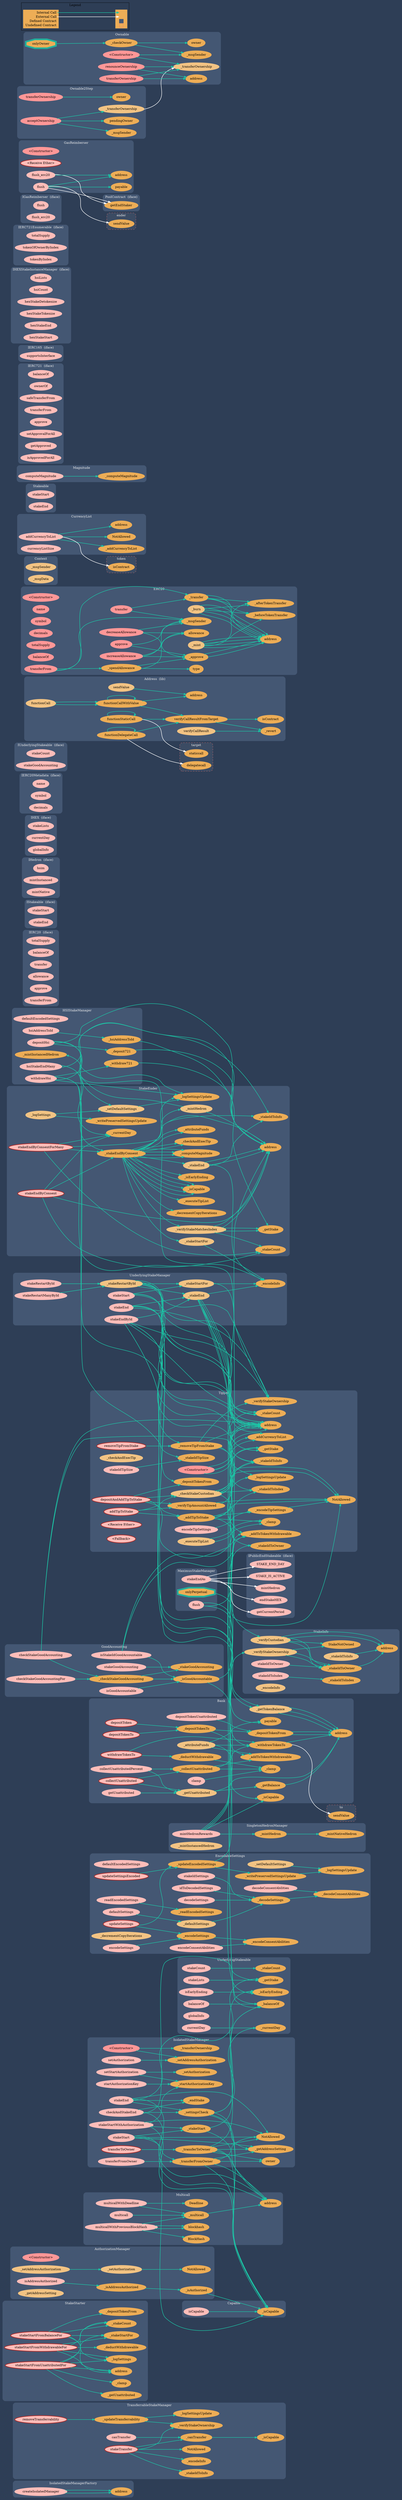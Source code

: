 digraph G {
  graph [ ratio = "auto", page = "100", compound =true, bgcolor = "#2e3e56" ];
  node [ style = "filled", fillcolor = "#edad56", color = "#edad56", penwidth =3 ];
  edge [ color = "#fcfcfc", penwidth =2, fontname = "helvetica Neue Ultra Light" ];
subgraph "clusterIsolatedStakeManagerFactory" {
  graph [ label = "IsolatedStakeManagerFactory", color = "#445773", fontcolor = "#f0f0f0", style = "rounded", bgcolor = "#445773" ];
  "IsolatedStakeManagerFactory.createIsolatedManager" [ label = "createIsolatedManager", color = "#ffbdb9", fillcolor = "#ffbdb9" ];
  "IsolatedStakeManagerFactory.address" [ label = "address" ];
}

subgraph "clusterStakeManager" {
  graph [ label = "StakeManager", color = "#445773", fontcolor = "#f0f0f0", style = "rounded", bgcolor = "#445773" ];
}

subgraph "clusterTransferrableStakeManager" {
  graph [ label = "TransferrableStakeManager", color = "#445773", fontcolor = "#f0f0f0", style = "rounded", bgcolor = "#445773" ];
  "TransferrableStakeManager.removeTransferrability" [ label = "removeTransferrability", color = "brown", fillcolor = "#ffbdb9" ];
  "TransferrableStakeManager._updateTransferrability" [ label = "_updateTransferrability" ];
  "TransferrableStakeManager.canTransfer" [ label = "canTransfer", color = "#ffbdb9", fillcolor = "#ffbdb9" ];
  "TransferrableStakeManager._canTransfer" [ label = "_canTransfer" ];
  "TransferrableStakeManager.stakeTransfer" [ label = "stakeTransfer", color = "brown", fillcolor = "#ffbdb9" ];
  "TransferrableStakeManager._verifyStakeOwnership" [ label = "_verifyStakeOwnership" ];
  "TransferrableStakeManager._logSettingsUpdate" [ label = "_logSettingsUpdate" ];
  "TransferrableStakeManager._isCapable" [ label = "_isCapable" ];
  "TransferrableStakeManager.NotAllowed" [ label = "NotAllowed" ];
  "TransferrableStakeManager._stakeIdToInfo" [ label = "_stakeIdToInfo" ];
  "TransferrableStakeManager._encodeInfo" [ label = "_encodeInfo" ];
}

subgraph "clusterStakeStarter" {
  graph [ label = "StakeStarter", color = "#445773", fontcolor = "#f0f0f0", style = "rounded", bgcolor = "#445773" ];
  "StakeStarter.stakeStartFromBalanceFor" [ label = "stakeStartFromBalanceFor", color = "brown", fillcolor = "#ffbdb9" ];
  "StakeStarter.stakeStartFromWithdrawableFor" [ label = "stakeStartFromWithdrawableFor", color = "brown", fillcolor = "#ffbdb9" ];
  "StakeStarter.stakeStartFromUnattributedFor" [ label = "stakeStartFromUnattributedFor", color = "brown", fillcolor = "#ffbdb9" ];
  "StakeStarter._depositTokenFrom" [ label = "_depositTokenFrom" ];
  "StakeStarter._stakeStartFor" [ label = "_stakeStartFor" ];
  "StakeStarter._stakeCount" [ label = "_stakeCount" ];
  "StakeStarter.address" [ label = "address" ];
  "StakeStarter._logSettings" [ label = "_logSettings" ];
  "StakeStarter._deductWithdrawable" [ label = "_deductWithdrawable" ];
  "StakeStarter._clamp" [ label = "_clamp" ];
  "StakeStarter._getUnattributed" [ label = "_getUnattributed" ];
}

subgraph "clusterStakeEnder" {
  graph [ label = "StakeEnder", color = "#445773", fontcolor = "#f0f0f0", style = "rounded", bgcolor = "#445773" ];
  "StakeEnder.stakeEndByConsent" [ label = "stakeEndByConsent", color = "brown", fillcolor = "#ffbdb9" ];
  "StakeEnder._verifyStakeMatchesIndex" [ label = "_verifyStakeMatchesIndex", color = "#f2c383", fillcolor = "#f2c383" ];
  "StakeEnder._stakeEndByConsent" [ label = "_stakeEndByConsent" ];
  "StakeEnder.stakeEndByConsentForMany" [ label = "stakeEndByConsentForMany", color = "brown", fillcolor = "#ffbdb9" ];
  "StakeEnder._logSettings" [ label = "_logSettings", color = "#f2c383", fillcolor = "#f2c383" ];
  "StakeEnder._currentDay" [ label = "_currentDay" ];
  "StakeEnder._stakeCount" [ label = "_stakeCount" ];
  "StakeEnder.address" [ label = "address" ];
  "StakeEnder._getStake" [ label = "_getStake" ];
  "StakeEnder._stakeIdToInfo" [ label = "_stakeIdToInfo" ];
  "StakeEnder._isCapable" [ label = "_isCapable" ];
  "StakeEnder._isEarlyEnding" [ label = "_isEarlyEnding" ];
  "StakeEnder._mintHedron" [ label = "_mintHedron" ];
  "StakeEnder._computeMagnitude" [ label = "_computeMagnitude" ];
  "StakeEnder._checkAndExecTip" [ label = "_checkAndExecTip" ];
  "StakeEnder._attributeFunds" [ label = "_attributeFunds" ];
  "StakeEnder._stakeEnd" [ label = "_stakeEnd" ];
  "StakeEnder._stakeStartFor" [ label = "_stakeStartFor" ];
  "StakeEnder._decrementCopyIterations" [ label = "_decrementCopyIterations" ];
  "StakeEnder._logSettingsUpdate" [ label = "_logSettingsUpdate" ];
  "StakeEnder._executeTipList" [ label = "_executeTipList" ];
  "StakeEnder._setDefaultSettings" [ label = "_setDefaultSettings" ];
  "StakeEnder._writePreservedSettingsUpdate" [ label = "_writePreservedSettingsUpdate" ];
}

subgraph "clusterTipper" {
  graph [ label = "Tipper", color = "#445773", fontcolor = "#f0f0f0", style = "rounded", bgcolor = "#445773" ];
  "Tipper.<Constructor>" [ label = "<Constructor>", color = "#FF9797", fillcolor = "#FF9797" ];
  "Tipper.stakeIdTipSize" [ label = "stakeIdTipSize", color = "#ffbdb9", fillcolor = "#ffbdb9" ];
  "Tipper._stakeIdTipSize" [ label = "_stakeIdTipSize" ];
  "Tipper._checkAndExecTip" [ label = "_checkAndExecTip", color = "#f2c383", fillcolor = "#f2c383" ];
  "Tipper._executeTipList" [ label = "_executeTipList", color = "#f2c383", fillcolor = "#f2c383" ];
  "Tipper.encodeTipSettings" [ label = "encodeTipSettings", color = "#ffbdb9", fillcolor = "#ffbdb9" ];
  "Tipper._encodeTipSettings" [ label = "_encodeTipSettings" ];
  "Tipper.depositAndAddTipToStake" [ label = "depositAndAddTipToStake", color = "brown", fillcolor = "#ffbdb9" ];
  "Tipper.removeTipFromStake" [ label = "removeTipFromStake", color = "brown", fillcolor = "#ffbdb9" ];
  "Tipper._removeTipFromStake" [ label = "_removeTipFromStake" ];
  "Tipper.addTipToStake" [ label = "addTipToStake", color = "brown", fillcolor = "#ffbdb9" ];
  "Tipper._verifyTipAmountAllowed" [ label = "_verifyTipAmountAllowed" ];
  "Tipper._checkStakeCustodian" [ label = "_checkStakeCustodian" ];
  "Tipper._addTipToStake" [ label = "_addTipToStake" ];
  "Tipper.<Receive Ether>" [ label = "<Receive Ether>", color = "brown", fillcolor = "#ffbdb9" ];
  "Tipper.<Fallback>" [ label = "<Fallback>", color = "brown", fillcolor = "#ffbdb9" ];
  "Tipper._addCurrencyToList" [ label = "_addCurrencyToList" ];
  "Tipper.address" [ label = "address" ];
  "Tipper._clamp" [ label = "_clamp" ];
  "Tipper.NotAllowed" [ label = "NotAllowed" ];
  "Tipper._depositTokenFrom" [ label = "_depositTokenFrom" ];
  "Tipper._addToTokenWithdrawable" [ label = "_addToTokenWithdrawable" ];
  "Tipper._verifyStakeOwnership" [ label = "_verifyStakeOwnership" ];
  "Tipper._logSettingsUpdate" [ label = "_logSettingsUpdate" ];
  "Tipper._stakeIdToInfo" [ label = "_stakeIdToInfo" ];
  "Tipper._stakeCount" [ label = "_stakeCount" ];
  "Tipper._getStake" [ label = "_getStake" ];
  "Tipper._stakeIdToIndex" [ label = "_stakeIdToIndex" ];
  "Tipper._stakeIdToOwner" [ label = "_stakeIdToOwner" ];
}

subgraph "clusterUnderlyingStakeable" {
  graph [ label = "UnderlyingStakeable", color = "#445773", fontcolor = "#f0f0f0", style = "rounded", bgcolor = "#445773" ];
  "UnderlyingStakeable._getStake" [ label = "_getStake" ];
  "UnderlyingStakeable.stakeCount" [ label = "stakeCount", color = "#ffbdb9", fillcolor = "#ffbdb9" ];
  "UnderlyingStakeable._stakeCount" [ label = "_stakeCount" ];
  "UnderlyingStakeable.balanceOf" [ label = "balanceOf", color = "#ffbdb9", fillcolor = "#ffbdb9" ];
  "UnderlyingStakeable._balanceOf" [ label = "_balanceOf" ];
  "UnderlyingStakeable.stakeLists" [ label = "stakeLists", color = "#ffbdb9", fillcolor = "#ffbdb9" ];
  "UnderlyingStakeable.currentDay" [ label = "currentDay", color = "#ffbdb9", fillcolor = "#ffbdb9" ];
  "UnderlyingStakeable._currentDay" [ label = "_currentDay" ];
  "UnderlyingStakeable.globalInfo" [ label = "globalInfo", color = "#ffbdb9", fillcolor = "#ffbdb9" ];
  "UnderlyingStakeable.isEarlyEnding" [ label = "isEarlyEnding", color = "#ffbdb9", fillcolor = "#ffbdb9" ];
  "UnderlyingStakeable._isEarlyEnding" [ label = "_isEarlyEnding" ];
}

subgraph "clusterIERC20" {
  graph [ label = "IERC20  (iface)", color = "#445773", fontcolor = "#f0f0f0", style = "rounded", bgcolor = "#445773" ];
  "IERC20.totalSupply" [ label = "totalSupply", color = "#ffbdb9", fillcolor = "#ffbdb9" ];
  "IERC20.balanceOf" [ label = "balanceOf", color = "#ffbdb9", fillcolor = "#ffbdb9" ];
  "IERC20.transfer" [ label = "transfer", color = "#ffbdb9", fillcolor = "#ffbdb9" ];
  "IERC20.allowance" [ label = "allowance", color = "#ffbdb9", fillcolor = "#ffbdb9" ];
  "IERC20.approve" [ label = "approve", color = "#ffbdb9", fillcolor = "#ffbdb9" ];
  "IERC20.transferFrom" [ label = "transferFrom", color = "#ffbdb9", fillcolor = "#ffbdb9" ];
}

subgraph "clusterIStakeable" {
  graph [ label = "IStakeable  (iface)", color = "#445773", fontcolor = "#f0f0f0", style = "rounded", bgcolor = "#445773" ];
  "IStakeable.stakeStart" [ label = "stakeStart", color = "#ffbdb9", fillcolor = "#ffbdb9" ];
  "IStakeable.stakeEnd" [ label = "stakeEnd", color = "#ffbdb9", fillcolor = "#ffbdb9" ];
}

subgraph "clusterIHedron" {
  graph [ label = "IHedron  (iface)", color = "#445773", fontcolor = "#f0f0f0", style = "rounded", bgcolor = "#445773" ];
  "IHedron.hsim" [ label = "hsim", color = "#ffbdb9", fillcolor = "#ffbdb9" ];
  "IHedron.mintInstanced" [ label = "mintInstanced", color = "#ffbdb9", fillcolor = "#ffbdb9" ];
  "IHedron.mintNative" [ label = "mintNative", color = "#ffbdb9", fillcolor = "#ffbdb9" ];
}

subgraph "clusterIHEX" {
  graph [ label = "IHEX  (iface)", color = "#445773", fontcolor = "#f0f0f0", style = "rounded", bgcolor = "#445773" ];
  "IHEX.stakeLists" [ label = "stakeLists", color = "#ffbdb9", fillcolor = "#ffbdb9" ];
  "IHEX.currentDay" [ label = "currentDay", color = "#ffbdb9", fillcolor = "#ffbdb9" ];
  "IHEX.globalInfo" [ label = "globalInfo", color = "#ffbdb9", fillcolor = "#ffbdb9" ];
}

subgraph "clusterIERC20Metadata" {
  graph [ label = "IERC20Metadata  (iface)", color = "#445773", fontcolor = "#f0f0f0", style = "rounded", bgcolor = "#445773" ];
  "IERC20Metadata.name" [ label = "name", color = "#ffbdb9", fillcolor = "#ffbdb9" ];
  "IERC20Metadata.symbol" [ label = "symbol", color = "#ffbdb9", fillcolor = "#ffbdb9" ];
  "IERC20Metadata.decimals" [ label = "decimals", color = "#ffbdb9", fillcolor = "#ffbdb9" ];
}

subgraph "clusterIUnderlyingStakeable" {
  graph [ label = "IUnderlyingStakeable  (iface)", color = "#445773", fontcolor = "#f0f0f0", style = "rounded", bgcolor = "#445773" ];
  "IUnderlyingStakeable.stakeCount" [ label = "stakeCount", color = "#ffbdb9", fillcolor = "#ffbdb9" ];
  "IUnderlyingStakeable.stakeGoodAccounting" [ label = "stakeGoodAccounting", color = "#ffbdb9", fillcolor = "#ffbdb9" ];
}

subgraph "clusterMulticall" {
  graph [ label = "Multicall", color = "#445773", fontcolor = "#f0f0f0", style = "rounded", bgcolor = "#445773" ];
  "Multicall.multicall" [ label = "multicall", color = "#ffbdb9", fillcolor = "#ffbdb9" ];
  "Multicall.multicallWithDeadline" [ label = "multicallWithDeadline", color = "#ffbdb9", fillcolor = "#ffbdb9" ];
  "Multicall.multicallWithPreviousBlockHash" [ label = "multicallWithPreviousBlockHash", color = "#ffbdb9", fillcolor = "#ffbdb9" ];
  "Multicall._multicall" [ label = "_multicall" ];
  "Multicall.Deadline" [ label = "Deadline" ];
  "Multicall.blockhash" [ label = "blockhash" ];
  "Multicall.BlockHash" [ label = "BlockHash" ];
  "Multicall.address" [ label = "address" ];
}

subgraph "clusterUtils" {
  graph [ label = "Utils", color = "#445773", fontcolor = "#f0f0f0", style = "rounded", bgcolor = "#445773" ];
}

subgraph "clusterBank" {
  graph [ label = "Bank", color = "#445773", fontcolor = "#f0f0f0", style = "rounded", bgcolor = "#445773" ];
  "Bank._getUnattributed" [ label = "_getUnattributed", color = "#f2c383", fillcolor = "#f2c383" ];
  "Bank._getBalance" [ label = "_getBalance" ];
  "Bank.getUnattributed" [ label = "getUnattributed", color = "#ffbdb9", fillcolor = "#ffbdb9" ];
  "Bank.clamp" [ label = "clamp", color = "#ffbdb9", fillcolor = "#ffbdb9" ];
  "Bank._clamp" [ label = "_clamp" ];
  "Bank.depositToken" [ label = "depositToken", color = "brown", fillcolor = "#ffbdb9" ];
  "Bank.depositTokenTo" [ label = "depositTokenTo", color = "brown", fillcolor = "#ffbdb9" ];
  "Bank._depositTokenTo" [ label = "_depositTokenTo" ];
  "Bank.collectUnattributed" [ label = "collectUnattributed", color = "brown", fillcolor = "#ffbdb9" ];
  "Bank._collectUnattributed" [ label = "_collectUnattributed" ];
  "Bank.collectUnattributedPercent" [ label = "collectUnattributedPercent", color = "#ffbdb9", fillcolor = "#ffbdb9" ];
  "Bank.withdrawTokenTo" [ label = "withdrawTokenTo", color = "brown", fillcolor = "#ffbdb9" ];
  "Bank._getTokenBalance" [ label = "_getTokenBalance", color = "#f2c383", fillcolor = "#f2c383" ];
  "Bank._addToTokenWithdrawable" [ label = "_addToTokenWithdrawable" ];
  "Bank._deductWithdrawable" [ label = "_deductWithdrawable" ];
  "Bank._depositTokenFrom" [ label = "_depositTokenFrom" ];
  "Bank.depositTokenUnattributed" [ label = "depositTokenUnattributed", color = "#ffbdb9", fillcolor = "#ffbdb9" ];
  "Bank._withdrawTokenTo" [ label = "_withdrawTokenTo" ];
  "Bank._attributeFunds" [ label = "_attributeFunds", color = "#f2c383", fillcolor = "#f2c383" ];
  "Bank.address" [ label = "address" ];
  "Bank._isCapable" [ label = "_isCapable" ];
  "Bank.payable" [ label = "payable" ];
}

subgraph "clusterAddress" {
  graph [ label = "Address  (lib)", color = "#445773", fontcolor = "#f0f0f0", style = "rounded", bgcolor = "#445773" ];
  "Address.isContract" [ label = "isContract" ];
  "Address.sendValue" [ label = "sendValue", color = "#f2c383", fillcolor = "#f2c383" ];
  "Address.functionCall" [ label = "functionCall", color = "#f2c383", fillcolor = "#f2c383" ];
  "Address.functionCallWithValue" [ label = "functionCallWithValue" ];
  "Address.functionStaticCall" [ label = "functionStaticCall" ];
  "Address.functionDelegateCall" [ label = "functionDelegateCall" ];
  "Address.verifyCallResultFromTarget" [ label = "verifyCallResultFromTarget" ];
  "Address.verifyCallResult" [ label = "verifyCallResult", color = "#f2c383", fillcolor = "#f2c383" ];
  "Address._revert" [ label = "_revert" ];
  "Address.address" [ label = "address" ];
}

subgraph "clusterERC20" {
  graph [ label = "ERC20", color = "#445773", fontcolor = "#f0f0f0", style = "rounded", bgcolor = "#445773" ];
  "ERC20.<Constructor>" [ label = "<Constructor>", color = "#FF9797", fillcolor = "#FF9797" ];
  "ERC20.name" [ label = "name", color = "#FF9797", fillcolor = "#FF9797" ];
  "ERC20.symbol" [ label = "symbol", color = "#FF9797", fillcolor = "#FF9797" ];
  "ERC20.decimals" [ label = "decimals", color = "#FF9797", fillcolor = "#FF9797" ];
  "ERC20.totalSupply" [ label = "totalSupply", color = "#FF9797", fillcolor = "#FF9797" ];
  "ERC20.balanceOf" [ label = "balanceOf", color = "#FF9797", fillcolor = "#FF9797" ];
  "ERC20.transfer" [ label = "transfer", color = "#FF9797", fillcolor = "#FF9797" ];
  "ERC20.allowance" [ label = "allowance" ];
  "ERC20.approve" [ label = "approve", color = "#FF9797", fillcolor = "#FF9797" ];
  "ERC20.transferFrom" [ label = "transferFrom", color = "#FF9797", fillcolor = "#FF9797" ];
  "ERC20.increaseAllowance" [ label = "increaseAllowance", color = "#FF9797", fillcolor = "#FF9797" ];
  "ERC20.decreaseAllowance" [ label = "decreaseAllowance", color = "#FF9797", fillcolor = "#FF9797" ];
  "ERC20._transfer" [ label = "_transfer" ];
  "ERC20._mint" [ label = "_mint", color = "#f2c383", fillcolor = "#f2c383" ];
  "ERC20._burn" [ label = "_burn", color = "#f2c383", fillcolor = "#f2c383" ];
  "ERC20._approve" [ label = "_approve" ];
  "ERC20._spendAllowance" [ label = "_spendAllowance" ];
  "ERC20._beforeTokenTransfer" [ label = "_beforeTokenTransfer" ];
  "ERC20._afterTokenTransfer" [ label = "_afterTokenTransfer" ];
  "ERC20._msgSender" [ label = "_msgSender" ];
  "ERC20.address" [ label = "address" ];
  "ERC20.type" [ label = "type" ];
}

subgraph "clusterContext" {
  graph [ label = "Context", color = "#445773", fontcolor = "#f0f0f0", style = "rounded", bgcolor = "#445773" ];
  "Context._msgSender" [ label = "_msgSender", color = "#f2c383", fillcolor = "#f2c383" ];
  "Context._msgData" [ label = "_msgData", color = "#f2c383", fillcolor = "#f2c383" ];
}

subgraph "clusterCapable" {
  graph [ label = "Capable", color = "#445773", fontcolor = "#f0f0f0", style = "rounded", bgcolor = "#445773" ];
  "Capable.isCapable" [ label = "isCapable", color = "#ffbdb9", fillcolor = "#ffbdb9" ];
  "Capable._isCapable" [ label = "_isCapable" ];
}

subgraph "clusterCurrencyList" {
  graph [ label = "CurrencyList", color = "#445773", fontcolor = "#f0f0f0", style = "rounded", bgcolor = "#445773" ];
  "CurrencyList.addCurrencyToList" [ label = "addCurrencyToList", color = "#ffbdb9", fillcolor = "#ffbdb9" ];
  "CurrencyList._addCurrencyToList" [ label = "_addCurrencyToList" ];
  "CurrencyList.currencyListSize" [ label = "currencyListSize", color = "#ffbdb9", fillcolor = "#ffbdb9" ];
  "CurrencyList.NotAllowed" [ label = "NotAllowed" ];
  "CurrencyList.address" [ label = "address" ];
}

subgraph "clusterStakeInfo" {
  graph [ label = "StakeInfo", color = "#445773", fontcolor = "#f0f0f0", style = "rounded", bgcolor = "#445773" ];
  "StakeInfo._verifyStakeOwnership" [ label = "_verifyStakeOwnership", color = "#f2c383", fillcolor = "#f2c383" ];
  "StakeInfo._verifyCustodian" [ label = "_verifyCustodian", color = "#f2c383", fillcolor = "#f2c383" ];
  "StakeInfo.stakeIdToOwner" [ label = "stakeIdToOwner", color = "#ffbdb9", fillcolor = "#ffbdb9" ];
  "StakeInfo._stakeIdToOwner" [ label = "_stakeIdToOwner" ];
  "StakeInfo._stakeIdToInfo" [ label = "_stakeIdToInfo", color = "#f2c383", fillcolor = "#f2c383" ];
  "StakeInfo.stakeIdToIndex" [ label = "stakeIdToIndex", color = "#ffbdb9", fillcolor = "#ffbdb9" ];
  "StakeInfo._stakeIdToIndex" [ label = "_stakeIdToIndex" ];
  "StakeInfo._encodeInfo" [ label = "_encodeInfo", color = "#f2c383", fillcolor = "#f2c383" ];
  "StakeInfo.StakeNotOwned" [ label = "StakeNotOwned" ];
  "StakeInfo.address" [ label = "address" ];
}

subgraph "clusterStakeable" {
  graph [ label = "Stakeable", color = "#445773", fontcolor = "#f0f0f0", style = "rounded", bgcolor = "#445773" ];
  "Stakeable.stakeStart" [ label = "stakeStart", color = "#ffbdb9", fillcolor = "#ffbdb9" ];
  "Stakeable.stakeEnd" [ label = "stakeEnd", color = "#ffbdb9", fillcolor = "#ffbdb9" ];
}

subgraph "clusterEncodableSettings" {
  graph [ label = "EncodableSettings", color = "#445773", fontcolor = "#f0f0f0", style = "rounded", bgcolor = "#445773" ];
  "EncodableSettings.defaultEncodedSettings" [ label = "defaultEncodedSettings", color = "#ffbdb9", fillcolor = "#ffbdb9" ];
  "EncodableSettings._setDefaultSettings" [ label = "_setDefaultSettings", color = "#f2c383", fillcolor = "#f2c383" ];
  "EncodableSettings.stakeIdSettings" [ label = "stakeIdSettings", color = "#ffbdb9", fillcolor = "#ffbdb9" ];
  "EncodableSettings.decodeConsentAbilities" [ label = "decodeConsentAbilities", color = "#ffbdb9", fillcolor = "#ffbdb9" ];
  "EncodableSettings._decodeConsentAbilities" [ label = "_decodeConsentAbilities" ];
  "EncodableSettings.updateSettings" [ label = "updateSettings", color = "brown", fillcolor = "#ffbdb9" ];
  "EncodableSettings.updateSettingsEncoded" [ label = "updateSettingsEncoded", color = "brown", fillcolor = "#ffbdb9" ];
  "EncodableSettings._updateEncodedSettings" [ label = "_updateEncodedSettings" ];
  "EncodableSettings._writePreservedSettingsUpdate" [ label = "_writePreservedSettingsUpdate" ];
  "EncodableSettings._logSettingsUpdate" [ label = "_logSettingsUpdate" ];
  "EncodableSettings.idToDecodedSettings" [ label = "idToDecodedSettings", color = "#ffbdb9", fillcolor = "#ffbdb9" ];
  "EncodableSettings.readEncodedSettings" [ label = "readEncodedSettings", color = "#ffbdb9", fillcolor = "#ffbdb9" ];
  "EncodableSettings._readEncodedSettings" [ label = "_readEncodedSettings" ];
  "EncodableSettings.encodeSettings" [ label = "encodeSettings", color = "#ffbdb9", fillcolor = "#ffbdb9" ];
  "EncodableSettings._encodeSettings" [ label = "_encodeSettings" ];
  "EncodableSettings.decodeSettings" [ label = "decodeSettings", color = "#ffbdb9", fillcolor = "#ffbdb9" ];
  "EncodableSettings._decodeSettings" [ label = "_decodeSettings" ];
  "EncodableSettings.encodeConsentAbilities" [ label = "encodeConsentAbilities", color = "#ffbdb9", fillcolor = "#ffbdb9" ];
  "EncodableSettings._encodeConsentAbilities" [ label = "_encodeConsentAbilities" ];
  "EncodableSettings._defaultSettings" [ label = "_defaultSettings" ];
  "EncodableSettings._decrementCopyIterations" [ label = "_decrementCopyIterations", color = "#f2c383", fillcolor = "#f2c383" ];
  "EncodableSettings.defaultSettings" [ label = "defaultSettings", color = "#ffbdb9", fillcolor = "#ffbdb9" ];
}

subgraph "clusterSingletonHedronManager" {
  graph [ label = "SingletonHedronManager", color = "#445773", fontcolor = "#f0f0f0", style = "rounded", bgcolor = "#445773" ];
  "SingletonHedronManager.mintHedronRewards" [ label = "mintHedronRewards", color = "#ffbdb9", fillcolor = "#ffbdb9" ];
  "SingletonHedronManager._mintHedron" [ label = "_mintHedron" ];
  "SingletonHedronManager._mintNativeHedron" [ label = "_mintNativeHedron" ];
  "SingletonHedronManager._mintInstancedHedron" [ label = "_mintInstancedHedron", color = "#f2c383", fillcolor = "#f2c383" ];
}

subgraph "clusterUnderlyingStakeManager" {
  graph [ label = "UnderlyingStakeManager", color = "#445773", fontcolor = "#f0f0f0", style = "rounded", bgcolor = "#445773" ];
  "UnderlyingStakeManager._stakeStartFor" [ label = "_stakeStartFor", color = "#f2c383", fillcolor = "#f2c383" ];
  "UnderlyingStakeManager._stakeEnd" [ label = "_stakeEnd", color = "#f2c383", fillcolor = "#f2c383" ];
  "UnderlyingStakeManager.stakeStart" [ label = "stakeStart", color = "#ffbdb9", fillcolor = "#ffbdb9" ];
  "UnderlyingStakeManager.stakeEnd" [ label = "stakeEnd", color = "#ffbdb9", fillcolor = "#ffbdb9" ];
  "UnderlyingStakeManager.stakeEndById" [ label = "stakeEndById", color = "#ffbdb9", fillcolor = "#ffbdb9" ];
  "UnderlyingStakeManager._stakeRestartById" [ label = "_stakeRestartById", color = "#f2c383", fillcolor = "#f2c383" ];
  "UnderlyingStakeManager.stakeRestartById" [ label = "stakeRestartById", color = "#ffbdb9", fillcolor = "#ffbdb9" ];
  "UnderlyingStakeManager.stakeRestartManyById" [ label = "stakeRestartManyById", color = "#ffbdb9", fillcolor = "#ffbdb9" ];
  "UnderlyingStakeManager._encodeInfo" [ label = "_encodeInfo" ];
}

subgraph "clusterGoodAccounting" {
  graph [ label = "GoodAccounting", color = "#445773", fontcolor = "#f0f0f0", style = "rounded", bgcolor = "#445773" ];
  "GoodAccounting.stakeGoodAccounting" [ label = "stakeGoodAccounting", color = "#ffbdb9", fillcolor = "#ffbdb9" ];
  "GoodAccounting._stakeGoodAccounting" [ label = "_stakeGoodAccounting" ];
  "GoodAccounting.checkStakeGoodAccounting" [ label = "checkStakeGoodAccounting", color = "#ffbdb9", fillcolor = "#ffbdb9" ];
  "GoodAccounting.checkStakeGoodAccountingFor" [ label = "checkStakeGoodAccountingFor", color = "#ffbdb9", fillcolor = "#ffbdb9" ];
  "GoodAccounting.isGoodAccountable" [ label = "isGoodAccountable", color = "#ffbdb9", fillcolor = "#ffbdb9" ];
  "GoodAccounting.isStakeIdGoodAccountable" [ label = "isStakeIdGoodAccountable", color = "#ffbdb9", fillcolor = "#ffbdb9" ];
  "GoodAccounting._isGoodAccountable" [ label = "_isGoodAccountable" ];
  "GoodAccounting._checkStakeGoodAccounting" [ label = "_checkStakeGoodAccounting" ];
}

subgraph "clusterMagnitude" {
  graph [ label = "Magnitude", color = "#445773", fontcolor = "#f0f0f0", style = "rounded", bgcolor = "#445773" ];
  "Magnitude._computeMagnitude" [ label = "_computeMagnitude" ];
  "Magnitude.computeMagnitude" [ label = "computeMagnitude", color = "#ffbdb9", fillcolor = "#ffbdb9" ];
}

subgraph "clusterExistingStakeManager" {
  graph [ label = "ExistingStakeManager", color = "#445773", fontcolor = "#f0f0f0", style = "rounded", bgcolor = "#445773" ];
}

subgraph "clusterHSIStakeManager" {
  graph [ label = "HSIStakeManager", color = "#445773", fontcolor = "#f0f0f0", style = "rounded", bgcolor = "#445773" ];
  "HSIStakeManager.defaultEncodedSettings" [ label = "defaultEncodedSettings", color = "#ffbdb9", fillcolor = "#ffbdb9" ];
  "StakeEnder._setDefaultSettings" [ label = "_setDefaultSettings", color = "#f2c383", fillcolor = "#f2c383" ];
  "EncodableSettings._defaultSettings" [ label = "_defaultSettings", color = "#f2c383", fillcolor = "#f2c383" ];
  "HSIStakeManager.depositHsi" [ label = "depositHsi", color = "#ffbdb9", fillcolor = "#ffbdb9" ];
  "HSIStakeManager._deposit721" [ label = "_deposit721" ];
  "HSIStakeManager.hsiAddressToId" [ label = "hsiAddressToId", color = "#ffbdb9", fillcolor = "#ffbdb9" ];
  "HSIStakeManager._hsiAddressToId" [ label = "_hsiAddressToId" ];
  "HSIStakeManager.withdrawHsi" [ label = "withdrawHsi", color = "#ffbdb9", fillcolor = "#ffbdb9" ];
  "HSIStakeManager._withdraw721" [ label = "_withdraw721" ];
  "HSIStakeManager.hsiStakeEndMany" [ label = "hsiStakeEndMany", color = "#ffbdb9", fillcolor = "#ffbdb9" ];
  "StakeEnder._verifyStakeMatchesIndex" [ label = "_verifyStakeMatchesIndex", color = "#f2c383", fillcolor = "#f2c383" ];
  "StakeEnder._stakeEnd" [ label = "_stakeEnd", color = "#f2c383", fillcolor = "#f2c383" ];
  "StakeEnder._stakeStartFor" [ label = "_stakeStartFor", color = "#f2c383", fillcolor = "#f2c383" ];
  "StakeEnder._mintHedron" [ label = "_mintHedron", color = "#f2c383", fillcolor = "#f2c383" ];
  "Tipper._checkStakeCustodian" [ label = "_checkStakeCustodian", color = "#f2c383", fillcolor = "#f2c383" ];
  "HSIStakeManager._mintInstancedHedron" [ label = "_mintInstancedHedron" ];
}

subgraph "clusterIERC721" {
  graph [ label = "IERC721  (iface)", color = "#445773", fontcolor = "#f0f0f0", style = "rounded", bgcolor = "#445773" ];
  "IERC721.balanceOf" [ label = "balanceOf", color = "#ffbdb9", fillcolor = "#ffbdb9" ];
  "IERC721.ownerOf" [ label = "ownerOf", color = "#ffbdb9", fillcolor = "#ffbdb9" ];
  "IERC721.safeTransferFrom" [ label = "safeTransferFrom", color = "#ffbdb9", fillcolor = "#ffbdb9" ];
  "IERC721.transferFrom" [ label = "transferFrom", color = "#ffbdb9", fillcolor = "#ffbdb9" ];
  "IERC721.approve" [ label = "approve", color = "#ffbdb9", fillcolor = "#ffbdb9" ];
  "IERC721.setApprovalForAll" [ label = "setApprovalForAll", color = "#ffbdb9", fillcolor = "#ffbdb9" ];
  "IERC721.getApproved" [ label = "getApproved", color = "#ffbdb9", fillcolor = "#ffbdb9" ];
  "IERC721.isApprovedForAll" [ label = "isApprovedForAll", color = "#ffbdb9", fillcolor = "#ffbdb9" ];
}

subgraph "clusterIERC165" {
  graph [ label = "IERC165  (iface)", color = "#445773", fontcolor = "#f0f0f0", style = "rounded", bgcolor = "#445773" ];
  "IERC165.supportsInterface" [ label = "supportsInterface", color = "#ffbdb9", fillcolor = "#ffbdb9" ];
}

subgraph "clusterIHEXStakeInstanceManager" {
  graph [ label = "IHEXStakeInstanceManager  (iface)", color = "#445773", fontcolor = "#f0f0f0", style = "rounded", bgcolor = "#445773" ];
  "IHEXStakeInstanceManager.hsiLists" [ label = "hsiLists", color = "#ffbdb9", fillcolor = "#ffbdb9" ];
  "IHEXStakeInstanceManager.hsiCount" [ label = "hsiCount", color = "#ffbdb9", fillcolor = "#ffbdb9" ];
  "IHEXStakeInstanceManager.hexStakeDetokenize" [ label = "hexStakeDetokenize", color = "#ffbdb9", fillcolor = "#ffbdb9" ];
  "IHEXStakeInstanceManager.hexStakeTokenize" [ label = "hexStakeTokenize", color = "#ffbdb9", fillcolor = "#ffbdb9" ];
  "IHEXStakeInstanceManager.hexStakeEnd" [ label = "hexStakeEnd", color = "#ffbdb9", fillcolor = "#ffbdb9" ];
  "IHEXStakeInstanceManager.hexStakeStart" [ label = "hexStakeStart", color = "#ffbdb9", fillcolor = "#ffbdb9" ];
}

subgraph "clusterIERC721Enumerable" {
  graph [ label = "IERC721Enumerable  (iface)", color = "#445773", fontcolor = "#f0f0f0", style = "rounded", bgcolor = "#445773" ];
  "IERC721Enumerable.totalSupply" [ label = "totalSupply", color = "#ffbdb9", fillcolor = "#ffbdb9" ];
  "IERC721Enumerable.tokenOfOwnerByIndex" [ label = "tokenOfOwnerByIndex", color = "#ffbdb9", fillcolor = "#ffbdb9" ];
  "IERC721Enumerable.tokenByIndex" [ label = "tokenByIndex", color = "#ffbdb9", fillcolor = "#ffbdb9" ];
}

subgraph "clusterMaximusStakeManager" {
  graph [ label = "MaximusStakeManager", color = "#445773", fontcolor = "#f0f0f0", style = "rounded", bgcolor = "#445773" ];
  "Tipper.<Constructor>" [ label = "<Constructor>", color = "#FF9797", fillcolor = "#FF9797" ];
  "MaximusStakeManager.onlyPerpetual" [ label = "onlyPerpetual", color = "#1bc6a6", shape =doubleoctagon ];
  "MaximusStakeManager.stakeEndAs" [ label = "stakeEndAs", color = "#ffbdb9", fillcolor = "#ffbdb9" ];
  "MaximusStakeManager.flush" [ label = "flush", color = "#ffbdb9", fillcolor = "#ffbdb9" ];
}

subgraph "clusterIPublicEndStakeable" {
  graph [ label = "IPublicEndStakeable  (iface)", color = "#445773", fontcolor = "#f0f0f0", style = "rounded", bgcolor = "#445773" ];
  "IPublicEndStakeable.STAKE_END_DAY" [ label = "STAKE_END_DAY", color = "#ffbdb9", fillcolor = "#ffbdb9" ];
  "IPublicEndStakeable.STAKE_IS_ACTIVE" [ label = "STAKE_IS_ACTIVE", color = "#ffbdb9", fillcolor = "#ffbdb9" ];
  "IPublicEndStakeable.mintHedron" [ label = "mintHedron", color = "#ffbdb9", fillcolor = "#ffbdb9" ];
  "IPublicEndStakeable.endStakeHEX" [ label = "endStakeHEX", color = "#ffbdb9", fillcolor = "#ffbdb9" ];
  "IPublicEndStakeable.getCurrentPeriod" [ label = "getCurrentPeriod", color = "#ffbdb9", fillcolor = "#ffbdb9" ];
}

subgraph "clusterIGasReimberser" {
  graph [ label = "IGasReimberser  (iface)", color = "#445773", fontcolor = "#f0f0f0", style = "rounded", bgcolor = "#445773" ];
  "IGasReimberser.flush" [ label = "flush", color = "#ffbdb9", fillcolor = "#ffbdb9" ];
  "IGasReimberser.flush_erc20" [ label = "flush_erc20", color = "#ffbdb9", fillcolor = "#ffbdb9" ];
}

subgraph "clusterPoolContract" {
  graph [ label = "PoolContract  (iface)", color = "#445773", fontcolor = "#f0f0f0", style = "rounded", bgcolor = "#445773" ];
  "PoolContract.getEndStaker" [ label = "getEndStaker" ];
}

subgraph "clusterGasReimberser" {
  graph [ label = "GasReimberser", color = "#445773", fontcolor = "#f0f0f0", style = "rounded", bgcolor = "#445773" ];
  "GasReimberser.<Constructor>" [ label = "<Constructor>", color = "#FF9797", fillcolor = "#FF9797" ];
  "GasReimberser.<Receive Ether>" [ label = "<Receive Ether>", color = "brown", fillcolor = "#ffbdb9" ];
  "GasReimberser.flush" [ label = "flush", color = "#ffbdb9", fillcolor = "#ffbdb9" ];
  "GasReimberser.flush_erc20" [ label = "flush_erc20", color = "#ffbdb9", fillcolor = "#ffbdb9" ];
  "GasReimberser.payable" [ label = "payable" ];
  "GasReimberser.address" [ label = "address" ];
}

subgraph "clusterIsolatedStakeManager" {
  graph [ label = "IsolatedStakeManager", color = "#445773", fontcolor = "#f0f0f0", style = "rounded", bgcolor = "#445773" ];
  "IsolatedStakeManager.<Constructor>" [ label = "<Constructor>", color = "#FF9797", fillcolor = "#FF9797" ];
  "IsolatedStakeManager.setAuthorization" [ label = "setAuthorization", color = "#ffbdb9", fillcolor = "#ffbdb9" ];
  "IsolatedStakeManager.setStartAuthorization" [ label = "setStartAuthorization", color = "#ffbdb9", fillcolor = "#ffbdb9" ];
  "IsolatedStakeManager.startAuthorizationKey" [ label = "startAuthorizationKey", color = "#ffbdb9", fillcolor = "#ffbdb9" ];
  "IsolatedStakeManager.stakeStart" [ label = "stakeStart", color = "#ffbdb9", fillcolor = "#ffbdb9" ];
  "IsolatedStakeManager.stakeStartWithAuthorization" [ label = "stakeStartWithAuthorization", color = "#ffbdb9", fillcolor = "#ffbdb9" ];
  "IsolatedStakeManager.transferFromOwner" [ label = "transferFromOwner", color = "#ffbdb9", fillcolor = "#ffbdb9" ];
  "IsolatedStakeManager.stakeEnd" [ label = "stakeEnd", color = "#ffbdb9", fillcolor = "#ffbdb9" ];
  "IsolatedStakeManager.transferToOwner" [ label = "transferToOwner", color = "brown", fillcolor = "#ffbdb9" ];
  "IsolatedStakeManager.checkAndStakeEnd" [ label = "checkAndStakeEnd", color = "#ffbdb9", fillcolor = "#ffbdb9" ];
  "IsolatedStakeManager._endStake" [ label = "_endStake" ];
  "IsolatedStakeManager._transferToOwner" [ label = "_transferToOwner" ];
  "IsolatedStakeManager._settingsCheck" [ label = "_settingsCheck" ];
  "IsolatedStakeManager._startAuthorizationKey" [ label = "_startAuthorizationKey" ];
  "IsolatedStakeManager._stakeStart" [ label = "_stakeStart" ];
  "IsolatedStakeManager._transferFromOwner" [ label = "_transferFromOwner" ];
  "IsolatedStakeManager._setAddressAuthorization" [ label = "_setAddressAuthorization" ];
  "IsolatedStakeManager._transferOwnership" [ label = "_transferOwnership" ];
  "IsolatedStakeManager._setAuthorization" [ label = "_setAuthorization" ];
  "IsolatedStakeManager._getAddressSetting" [ label = "_getAddressSetting" ];
  "IsolatedStakeManager.NotAllowed" [ label = "NotAllowed" ];
  "IsolatedStakeManager.owner" [ label = "owner" ];
}

subgraph "clusterOwnable2Step" {
  graph [ label = "Ownable2Step", color = "#445773", fontcolor = "#f0f0f0", style = "rounded", bgcolor = "#445773" ];
  "Ownable2Step.pendingOwner" [ label = "pendingOwner" ];
  "Ownable2Step.transferOwnership" [ label = "transferOwnership", color = "#FF9797", fillcolor = "#FF9797" ];
  "Ownable2Step._transferOwnership" [ label = "_transferOwnership", color = "#f2c383", fillcolor = "#f2c383" ];
  "Ownable2Step.acceptOwnership" [ label = "acceptOwnership", color = "#FF9797", fillcolor = "#FF9797" ];
  "Ownable2Step.owner" [ label = "owner" ];
  "Ownable2Step._msgSender" [ label = "_msgSender" ];
}

subgraph "clusterOwnable" {
  graph [ label = "Ownable", color = "#445773", fontcolor = "#f0f0f0", style = "rounded", bgcolor = "#445773" ];
  "Ownable._transferOwnership" [ label = "_transferOwnership", color = "#f2c383", fillcolor = "#f2c383" ];
  "Ownable.<Constructor>" [ label = "<Constructor>", color = "#FF9797", fillcolor = "#FF9797" ];
  "Ownable.onlyOwner" [ label = "onlyOwner", color = "#1bc6a6", shape =doubleoctagon ];
  "Ownable.owner" [ label = "owner" ];
  "Ownable._checkOwner" [ label = "_checkOwner" ];
  "Ownable.renounceOwnership" [ label = "renounceOwnership", color = "#FF9797", fillcolor = "#FF9797" ];
  "Ownable.transferOwnership" [ label = "transferOwnership", color = "#FF9797", fillcolor = "#FF9797" ];
  "Ownable._msgSender" [ label = "_msgSender" ];
  "Ownable.address" [ label = "address" ];
}

subgraph "clusterAuthorizationManager" {
  graph [ label = "AuthorizationManager", color = "#445773", fontcolor = "#f0f0f0", style = "rounded", bgcolor = "#445773" ];
  "AuthorizationManager.<Constructor>" [ label = "<Constructor>", color = "#FF9797", fillcolor = "#FF9797" ];
  "AuthorizationManager._setAuthorization" [ label = "_setAuthorization", color = "#f2c383", fillcolor = "#f2c383" ];
  "AuthorizationManager._setAddressAuthorization" [ label = "_setAddressAuthorization", color = "#f2c383", fillcolor = "#f2c383" ];
  "AuthorizationManager.isAddressAuthorized" [ label = "isAddressAuthorized", color = "#ffbdb9", fillcolor = "#ffbdb9" ];
  "AuthorizationManager._isAddressAuthorized" [ label = "_isAddressAuthorized" ];
  "AuthorizationManager._isAuthorized" [ label = "_isAuthorized" ];
  "AuthorizationManager._getAddressSetting" [ label = "_getAddressSetting", color = "#f2c383", fillcolor = "#f2c383" ];
  "AuthorizationManager.NotAllowed" [ label = "NotAllowed" ];
}

subgraph "clusterto" {
  graph [ label = "to", color = "#e8726d", fontcolor = "#f0f0f0", style = "rounded,dashed", bgcolor = "#3b4b63" ];
  "to.sendValue" [ label = "sendValue" ];
}

subgraph "clustertarget" {
  graph [ label = "target", color = "#e8726d", fontcolor = "#f0f0f0", style = "rounded,dashed", bgcolor = "#3b4b63" ];
  "target.staticcall" [ label = "staticcall" ];
  "target.delegatecall" [ label = "delegatecall" ];
}

subgraph "clustertoken" {
  graph [ label = "token", color = "#e8726d", fontcolor = "#f0f0f0", style = "rounded,dashed", bgcolor = "#3b4b63" ];
  "token.isContract" [ label = "isContract" ];
}

subgraph "clusterender" {
  graph [ label = "ender", color = "#e8726d", fontcolor = "#f0f0f0", style = "rounded,dashed", bgcolor = "#3b4b63" ];
  "ender.sendValue" [ label = "sendValue" ];
}

  "IsolatedStakeManagerFactory.createIsolatedManager";
  "IsolatedStakeManagerFactory.address";
  "TransferrableStakeManager.removeTransferrability";
  "TransferrableStakeManager._updateTransferrability";
  "TransferrableStakeManager._verifyStakeOwnership";
  "TransferrableStakeManager._logSettingsUpdate";
  "TransferrableStakeManager.canTransfer";
  "TransferrableStakeManager._canTransfer";
  "TransferrableStakeManager._isCapable";
  "TransferrableStakeManager.stakeTransfer";
  "TransferrableStakeManager.NotAllowed";
  "TransferrableStakeManager._stakeIdToInfo";
  "TransferrableStakeManager._encodeInfo";
  "StakeStarter.stakeStartFromBalanceFor";
  "StakeStarter._depositTokenFrom";
  "StakeStarter._stakeStartFor";
  "StakeStarter._stakeCount";
  "StakeStarter.address";
  "StakeStarter._logSettings";
  "StakeStarter.stakeStartFromWithdrawableFor";
  "StakeStarter._deductWithdrawable";
  "StakeStarter.stakeStartFromUnattributedFor";
  "StakeStarter._clamp";
  "StakeStarter._getUnattributed";
  "StakeEnder.stakeEndByConsent";
  "StakeEnder._stakeEndByConsent";
  "StakeEnder._currentDay";
  "StakeEnder._stakeCount";
  "StakeEnder.address";
  "StakeEnder._verifyStakeMatchesIndex";
  "StakeEnder._getStake";
  "StakeEnder._stakeIdToInfo";
  "StakeEnder._isCapable";
  "StakeEnder._isEarlyEnding";
  "StakeEnder._mintHedron";
  "StakeEnder._computeMagnitude";
  "StakeEnder._checkAndExecTip";
  "StakeEnder._attributeFunds";
  "StakeEnder._stakeEnd";
  "StakeEnder._stakeStartFor";
  "StakeEnder._decrementCopyIterations";
  "StakeEnder._logSettingsUpdate";
  "StakeEnder._executeTipList";
  "StakeEnder.stakeEndByConsentForMany";
  "StakeEnder._logSettings";
  "StakeEnder._setDefaultSettings";
  "StakeEnder._writePreservedSettingsUpdate";
  "Tipper.<Constructor>";
  "Tipper._addCurrencyToList";
  "Tipper.address";
  "Tipper.stakeIdTipSize";
  "Tipper._stakeIdTipSize";
  "Tipper._executeTipList";
  "Tipper._clamp";
  "Tipper.encodeTipSettings";
  "Tipper._encodeTipSettings";
  "Tipper.NotAllowed";
  "Tipper.depositAndAddTipToStake";
  "Tipper._depositTokenFrom";
  "Tipper._verifyTipAmountAllowed";
  "Tipper._addToTokenWithdrawable";
  "Tipper._checkStakeCustodian";
  "Tipper._addTipToStake";
  "Tipper.removeTipFromStake";
  "Tipper._removeTipFromStake";
  "Tipper._verifyStakeOwnership";
  "Tipper._logSettingsUpdate";
  "Tipper.addTipToStake";
  "Tipper._stakeIdToInfo";
  "Tipper._stakeCount";
  "Tipper._getStake";
  "Tipper._stakeIdToIndex";
  "Tipper._stakeIdToOwner";
  "UnderlyingStakeable.stakeCount";
  "UnderlyingStakeable._stakeCount";
  "UnderlyingStakeable.balanceOf";
  "UnderlyingStakeable._balanceOf";
  "UnderlyingStakeable.stakeLists";
  "UnderlyingStakeable._getStake";
  "UnderlyingStakeable.currentDay";
  "UnderlyingStakeable._currentDay";
  "UnderlyingStakeable.isEarlyEnding";
  "UnderlyingStakeable._isEarlyEnding";
  "Multicall.multicall";
  "Multicall._multicall";
  "Multicall.multicallWithDeadline";
  "Multicall.Deadline";
  "Multicall.multicallWithPreviousBlockHash";
  "Multicall.blockhash";
  "Multicall.BlockHash";
  "Multicall.address";
  "Bank._getUnattributed";
  "Bank._getBalance";
  "Bank.address";
  "Bank.getUnattributed";
  "Bank.clamp";
  "Bank._clamp";
  "Bank.depositToken";
  "Bank._depositTokenTo";
  "Bank.depositTokenTo";
  "Bank._depositTokenFrom";
  "Bank._addToTokenWithdrawable";
  "Bank.collectUnattributed";
  "Bank._collectUnattributed";
  "Bank._withdrawTokenTo";
  "Bank.collectUnattributedPercent";
  "Bank.withdrawTokenTo";
  "Bank._deductWithdrawable";
  "Bank._getTokenBalance";
  "Bank.depositTokenUnattributed";
  "to.sendValue";
  "Bank._attributeFunds";
  "Bank._isCapable";
  "Bank.payable";
  "Address.sendValue";
  "Address.address";
  "Address.functionCall";
  "Address.functionCallWithValue";
  "Address.verifyCallResultFromTarget";
  "Address.functionStaticCall";
  "target.staticcall";
  "Address.functionDelegateCall";
  "target.delegatecall";
  "Address.isContract";
  "Address._revert";
  "Address.verifyCallResult";
  "ERC20.transfer";
  "ERC20._msgSender";
  "ERC20._transfer";
  "ERC20.approve";
  "ERC20._approve";
  "ERC20.transferFrom";
  "ERC20._spendAllowance";
  "ERC20.increaseAllowance";
  "ERC20.allowance";
  "ERC20.decreaseAllowance";
  "ERC20.address";
  "ERC20._beforeTokenTransfer";
  "ERC20._afterTokenTransfer";
  "ERC20._mint";
  "ERC20._burn";
  "ERC20.type";
  "Capable.isCapable";
  "Capable._isCapable";
  "CurrencyList.addCurrencyToList";
  "token.isContract";
  "CurrencyList.NotAllowed";
  "CurrencyList.address";
  "CurrencyList._addCurrencyToList";
  "StakeInfo._verifyStakeOwnership";
  "StakeInfo._stakeIdToOwner";
  "StakeInfo.StakeNotOwned";
  "StakeInfo._verifyCustodian";
  "StakeInfo.address";
  "StakeInfo.stakeIdToOwner";
  "StakeInfo._stakeIdToInfo";
  "StakeInfo.stakeIdToIndex";
  "StakeInfo._stakeIdToIndex";
  "EncodableSettings._setDefaultSettings";
  "EncodableSettings._logSettingsUpdate";
  "EncodableSettings.stakeIdSettings";
  "EncodableSettings._decodeSettings";
  "EncodableSettings.decodeConsentAbilities";
  "EncodableSettings._decodeConsentAbilities";
  "EncodableSettings.updateSettings";
  "EncodableSettings._updateEncodedSettings";
  "EncodableSettings._encodeSettings";
  "EncodableSettings.updateSettingsEncoded";
  "EncodableSettings._writePreservedSettingsUpdate";
  "EncodableSettings.idToDecodedSettings";
  "EncodableSettings.readEncodedSettings";
  "EncodableSettings._readEncodedSettings";
  "EncodableSettings.encodeSettings";
  "EncodableSettings._encodeConsentAbilities";
  "EncodableSettings.decodeSettings";
  "EncodableSettings.encodeConsentAbilities";
  "EncodableSettings.defaultSettings";
  "EncodableSettings._defaultSettings";
  "SingletonHedronManager.mintHedronRewards";
  "SingletonHedronManager._mintHedron";
  "SingletonHedronManager._mintNativeHedron";
  "UnderlyingStakeManager._stakeStartFor";
  "UnderlyingStakeManager._encodeInfo";
  "UnderlyingStakeManager._stakeEnd";
  "UnderlyingStakeManager.stakeStart";
  "UnderlyingStakeManager.stakeEnd";
  "UnderlyingStakeManager.stakeEndById";
  "UnderlyingStakeManager._stakeRestartById";
  "UnderlyingStakeManager.stakeRestartById";
  "UnderlyingStakeManager.stakeRestartManyById";
  "GoodAccounting.stakeGoodAccounting";
  "GoodAccounting._stakeGoodAccounting";
  "GoodAccounting.checkStakeGoodAccounting";
  "GoodAccounting._checkStakeGoodAccounting";
  "GoodAccounting.checkStakeGoodAccountingFor";
  "GoodAccounting.isGoodAccountable";
  "GoodAccounting._isGoodAccountable";
  "GoodAccounting.isStakeIdGoodAccountable";
  "Magnitude.computeMagnitude";
  "Magnitude._computeMagnitude";
  "HSIStakeManager.depositHsi";
  "HSIStakeManager._deposit721";
  "HSIStakeManager.hsiAddressToId";
  "HSIStakeManager._hsiAddressToId";
  "HSIStakeManager.withdrawHsi";
  "HSIStakeManager._withdraw721";
  "HSIStakeManager.hsiStakeEndMany";
  "HSIStakeManager._mintInstancedHedron";
  "MaximusStakeManager.onlyPerpetual";
  "MaximusStakeManager.stakeEndAs";
  "IPublicEndStakeable.STAKE_END_DAY";
  "IPublicEndStakeable.STAKE_IS_ACTIVE";
  "IPublicEndStakeable.mintHedron";
  "IPublicEndStakeable.endStakeHEX";
  "IPublicEndStakeable.getCurrentPeriod";
  "MaximusStakeManager.flush";
  "GasReimberser.flush";
  "GasReimberser.payable";
  "PoolContract.getEndStaker";
  "GasReimberser.address";
  "ender.sendValue";
  "GasReimberser.flush_erc20";
  "IsolatedStakeManager.<Constructor>";
  "IsolatedStakeManager._setAddressAuthorization";
  "IsolatedStakeManager._transferOwnership";
  "IsolatedStakeManager.setAuthorization";
  "IsolatedStakeManager.setStartAuthorization";
  "IsolatedStakeManager._setAuthorization";
  "IsolatedStakeManager._startAuthorizationKey";
  "IsolatedStakeManager.startAuthorizationKey";
  "IsolatedStakeManager.stakeStart";
  "IsolatedStakeManager._getAddressSetting";
  "IsolatedStakeManager.NotAllowed";
  "IsolatedStakeManager._transferFromOwner";
  "IsolatedStakeManager._stakeStart";
  "IsolatedStakeManager.stakeStartWithAuthorization";
  "IsolatedStakeManager.transferFromOwner";
  "IsolatedStakeManager.stakeEnd";
  "IsolatedStakeManager._settingsCheck";
  "IsolatedStakeManager._endStake";
  "IsolatedStakeManager.transferToOwner";
  "IsolatedStakeManager._transferToOwner";
  "IsolatedStakeManager.checkAndStakeEnd";
  "IsolatedStakeManager.owner";
  "Ownable2Step.transferOwnership";
  "Ownable2Step.owner";
  "Ownable2Step._transferOwnership";
  "Ownable._transferOwnership";
  "Ownable2Step.acceptOwnership";
  "Ownable2Step._msgSender";
  "Ownable2Step.pendingOwner";
  "Ownable.<Constructor>";
  "Ownable._msgSender";
  "Ownable.onlyOwner";
  "Ownable._checkOwner";
  "Ownable.owner";
  "Ownable.renounceOwnership";
  "Ownable.address";
  "Ownable.transferOwnership";
  "AuthorizationManager._setAuthorization";
  "AuthorizationManager.NotAllowed";
  "AuthorizationManager._setAddressAuthorization";
  "AuthorizationManager.isAddressAuthorized";
  "AuthorizationManager._isAddressAuthorized";
  "AuthorizationManager._isAuthorized";
  "IsolatedStakeManagerFactory.createIsolatedManager" -> "IsolatedStakeManagerFactory.address" [ color = "#1bc6a6" ];
  "IsolatedStakeManagerFactory.createIsolatedManager" -> "IsolatedStakeManagerFactory.address" [ color = "#1bc6a6" ];
  "TransferrableStakeManager.removeTransferrability" -> "TransferrableStakeManager._updateTransferrability" [ color = "#1bc6a6" ];
  "TransferrableStakeManager._updateTransferrability" -> "TransferrableStakeManager._verifyStakeOwnership" [ color = "#1bc6a6" ];
  "TransferrableStakeManager._updateTransferrability" -> "TransferrableStakeManager._logSettingsUpdate" [ color = "#1bc6a6" ];
  "TransferrableStakeManager.canTransfer" -> "TransferrableStakeManager._canTransfer" [ color = "#1bc6a6" ];
  "TransferrableStakeManager._canTransfer" -> "TransferrableStakeManager._isCapable" [ color = "#1bc6a6" ];
  "TransferrableStakeManager.stakeTransfer" -> "TransferrableStakeManager._verifyStakeOwnership" [ color = "#1bc6a6" ];
  "TransferrableStakeManager.stakeTransfer" -> "TransferrableStakeManager._canTransfer" [ color = "#1bc6a6" ];
  "TransferrableStakeManager.stakeTransfer" -> "TransferrableStakeManager.NotAllowed" [ color = "#1bc6a6" ];
  "TransferrableStakeManager.stakeTransfer" -> "TransferrableStakeManager._stakeIdToInfo" [ color = "#1bc6a6" ];
  "TransferrableStakeManager.stakeTransfer" -> "TransferrableStakeManager._encodeInfo" [ color = "#1bc6a6" ];
  "StakeStarter.stakeStartFromBalanceFor" -> "StakeStarter._depositTokenFrom" [ color = "#1bc6a6" ];
  "StakeStarter.stakeStartFromBalanceFor" -> "StakeStarter._stakeStartFor" [ color = "#1bc6a6" ];
  "StakeStarter.stakeStartFromBalanceFor" -> "StakeStarter._stakeCount" [ color = "#1bc6a6" ];
  "StakeStarter.stakeStartFromBalanceFor" -> "StakeStarter.address" [ color = "#1bc6a6" ];
  "StakeStarter.stakeStartFromBalanceFor" -> "StakeStarter._logSettings" [ color = "#1bc6a6" ];
  "StakeStarter.stakeStartFromWithdrawableFor" -> "StakeStarter._stakeStartFor" [ color = "#1bc6a6" ];
  "StakeStarter.stakeStartFromWithdrawableFor" -> "StakeStarter._deductWithdrawable" [ color = "#1bc6a6" ];
  "StakeStarter.stakeStartFromWithdrawableFor" -> "StakeStarter._stakeCount" [ color = "#1bc6a6" ];
  "StakeStarter.stakeStartFromWithdrawableFor" -> "StakeStarter.address" [ color = "#1bc6a6" ];
  "StakeStarter.stakeStartFromWithdrawableFor" -> "StakeStarter._logSettings" [ color = "#1bc6a6" ];
  "StakeStarter.stakeStartFromUnattributedFor" -> "StakeStarter._stakeStartFor" [ color = "#1bc6a6" ];
  "StakeStarter.stakeStartFromUnattributedFor" -> "StakeStarter._clamp" [ color = "#1bc6a6" ];
  "StakeStarter.stakeStartFromUnattributedFor" -> "StakeStarter._getUnattributed" [ color = "#1bc6a6" ];
  "StakeStarter.stakeStartFromUnattributedFor" -> "StakeStarter._stakeCount" [ color = "#1bc6a6" ];
  "StakeStarter.stakeStartFromUnattributedFor" -> "StakeStarter.address" [ color = "#1bc6a6" ];
  "StakeStarter.stakeStartFromUnattributedFor" -> "StakeStarter._logSettings" [ color = "#1bc6a6" ];
  "StakeEnder.stakeEndByConsent" -> "StakeEnder._stakeEndByConsent" [ color = "#1bc6a6" ];
  "StakeEnder.stakeEndByConsent" -> "StakeEnder._currentDay" [ color = "#1bc6a6" ];
  "StakeEnder.stakeEndByConsent" -> "StakeEnder._stakeCount" [ color = "#1bc6a6" ];
  "StakeEnder.stakeEndByConsent" -> "StakeEnder.address" [ color = "#1bc6a6" ];
  "StakeEnder._verifyStakeMatchesIndex" -> "StakeEnder._getStake" [ color = "#1bc6a6" ];
  "StakeEnder._verifyStakeMatchesIndex" -> "StakeEnder.address" [ color = "#1bc6a6" ];
  "StakeEnder._stakeEndByConsent" -> "StakeEnder._stakeIdToInfo" [ color = "#1bc6a6" ];
  "StakeEnder._stakeEndByConsent" -> "StakeEnder._verifyStakeMatchesIndex" [ color = "#1bc6a6" ];
  "StakeEnder._stakeEndByConsent" -> "StakeEnder._isCapable" [ color = "#1bc6a6" ];
  "StakeEnder._stakeEndByConsent" -> "StakeEnder._isEarlyEnding" [ color = "#1bc6a6" ];
  "StakeEnder._stakeEndByConsent" -> "StakeEnder._isCapable" [ color = "#1bc6a6" ];
  "StakeEnder._stakeEndByConsent" -> "StakeEnder._isCapable" [ color = "#1bc6a6" ];
  "StakeEnder._stakeEndByConsent" -> "StakeEnder._mintHedron" [ color = "#1bc6a6" ];
  "StakeEnder._stakeEndByConsent" -> "StakeEnder._computeMagnitude" [ color = "#1bc6a6" ];
  "StakeEnder._stakeEndByConsent" -> "StakeEnder._checkAndExecTip" [ color = "#1bc6a6" ];
  "StakeEnder._stakeEndByConsent" -> "StakeEnder._attributeFunds" [ color = "#1bc6a6" ];
  "StakeEnder._stakeEndByConsent" -> "StakeEnder._stakeEnd" [ color = "#1bc6a6" ];
  "StakeEnder._stakeEndByConsent" -> "StakeEnder._computeMagnitude" [ color = "#1bc6a6" ];
  "StakeEnder._stakeEndByConsent" -> "StakeEnder._checkAndExecTip" [ color = "#1bc6a6" ];
  "StakeEnder._stakeEndByConsent" -> "StakeEnder._computeMagnitude" [ color = "#1bc6a6" ];
  "StakeEnder._stakeEndByConsent" -> "StakeEnder._computeMagnitude" [ color = "#1bc6a6" ];
  "StakeEnder._stakeEndByConsent" -> "StakeEnder._stakeStartFor" [ color = "#1bc6a6" ];
  "StakeEnder._stakeEndByConsent" -> "StakeEnder._decrementCopyIterations" [ color = "#1bc6a6" ];
  "StakeEnder._stakeEndByConsent" -> "StakeEnder._logSettingsUpdate" [ color = "#1bc6a6" ];
  "StakeEnder._stakeEndByConsent" -> "StakeEnder._attributeFunds" [ color = "#1bc6a6" ];
  "StakeEnder._stakeEndByConsent" -> "StakeEnder._isCapable" [ color = "#1bc6a6" ];
  "StakeEnder._stakeEndByConsent" -> "StakeEnder._executeTipList" [ color = "#1bc6a6" ];
  "StakeEnder._stakeEndByConsent" -> "StakeEnder._isCapable" [ color = "#1bc6a6" ];
  "StakeEnder.stakeEndByConsentForMany" -> "StakeEnder._currentDay" [ color = "#1bc6a6" ];
  "StakeEnder.stakeEndByConsentForMany" -> "StakeEnder._stakeCount" [ color = "#1bc6a6" ];
  "StakeEnder.stakeEndByConsentForMany" -> "StakeEnder.address" [ color = "#1bc6a6" ];
  "StakeEnder.stakeEndByConsentForMany" -> "StakeEnder._stakeEndByConsent" [ color = "#1bc6a6" ];
  "StakeEnder._logSettings" -> "StakeEnder._setDefaultSettings" [ color = "#1bc6a6" ];
  "StakeEnder._logSettings" -> "StakeEnder._writePreservedSettingsUpdate" [ color = "#1bc6a6" ];
  "Tipper.<Constructor>" -> "Tipper._addCurrencyToList" [ color = "#1bc6a6" ];
  "Tipper.<Constructor>" -> "Tipper.address" [ color = "#1bc6a6" ];
  "Tipper.<Constructor>" -> "Tipper._addCurrencyToList" [ color = "#1bc6a6" ];
  "Tipper.<Constructor>" -> "Tipper._addCurrencyToList" [ color = "#1bc6a6" ];
  "Tipper.stakeIdTipSize" -> "Tipper._stakeIdTipSize" [ color = "#1bc6a6" ];
  "Tipper._executeTipList" -> "Tipper._clamp" [ color = "#1bc6a6" ];
  "Tipper._executeTipList" -> "Tipper._clamp" [ color = "#1bc6a6" ];
  "Tipper.encodeTipSettings" -> "Tipper._encodeTipSettings" [ color = "#1bc6a6" ];
  "Tipper._encodeTipSettings" -> "Tipper.NotAllowed" [ color = "#1bc6a6" ];
  "Tipper.depositAndAddTipToStake" -> "Tipper._depositTokenFrom" [ color = "#1bc6a6" ];
  "Tipper.depositAndAddTipToStake" -> "Tipper._verifyTipAmountAllowed" [ color = "#1bc6a6" ];
  "Tipper.depositAndAddTipToStake" -> "Tipper._addToTokenWithdrawable" [ color = "#1bc6a6" ];
  "Tipper.depositAndAddTipToStake" -> "Tipper._checkStakeCustodian" [ color = "#1bc6a6" ];
  "Tipper.depositAndAddTipToStake" -> "Tipper._addTipToStake" [ color = "#1bc6a6" ];
  "Tipper.removeTipFromStake" -> "Tipper._removeTipFromStake" [ color = "#1bc6a6" ];
  "Tipper._removeTipFromStake" -> "Tipper._verifyStakeOwnership" [ color = "#1bc6a6" ];
  "Tipper._removeTipFromStake" -> "Tipper.address" [ color = "#1bc6a6" ];
  "Tipper._removeTipFromStake" -> "Tipper._addToTokenWithdrawable" [ color = "#1bc6a6" ];
  "Tipper._removeTipFromStake" -> "Tipper._logSettingsUpdate" [ color = "#1bc6a6" ];
  "Tipper.addTipToStake" -> "Tipper._verifyTipAmountAllowed" [ color = "#1bc6a6" ];
  "Tipper.addTipToStake" -> "Tipper._checkStakeCustodian" [ color = "#1bc6a6" ];
  "Tipper.addTipToStake" -> "Tipper._addTipToStake" [ color = "#1bc6a6" ];
  "Tipper._verifyTipAmountAllowed" -> "Tipper._stakeIdToInfo" [ color = "#1bc6a6" ];
  "Tipper._verifyTipAmountAllowed" -> "Tipper.NotAllowed" [ color = "#1bc6a6" ];
  "Tipper._checkStakeCustodian" -> "Tipper._stakeCount" [ color = "#1bc6a6" ];
  "Tipper._checkStakeCustodian" -> "Tipper.address" [ color = "#1bc6a6" ];
  "Tipper._checkStakeCustodian" -> "Tipper.NotAllowed" [ color = "#1bc6a6" ];
  "Tipper._checkStakeCustodian" -> "Tipper._getStake" [ color = "#1bc6a6" ];
  "Tipper._checkStakeCustodian" -> "Tipper.address" [ color = "#1bc6a6" ];
  "Tipper._checkStakeCustodian" -> "Tipper._stakeIdToIndex" [ color = "#1bc6a6" ];
  "Tipper._checkStakeCustodian" -> "Tipper.NotAllowed" [ color = "#1bc6a6" ];
  "Tipper._addTipToStake" -> "Tipper._clamp" [ color = "#1bc6a6" ];
  "Tipper._addTipToStake" -> "Tipper._stakeIdToOwner" [ color = "#1bc6a6" ];
  "Tipper._addTipToStake" -> "Tipper._logSettingsUpdate" [ color = "#1bc6a6" ];
  "Tipper._addTipToStake" -> "Tipper.address" [ color = "#1bc6a6" ];
  "Tipper._addTipToStake" -> "Tipper.NotAllowed" [ color = "#1bc6a6" ];
  "Tipper._addTipToStake" -> "Tipper._encodeTipSettings" [ color = "#1bc6a6" ];
  "UnderlyingStakeable.stakeCount" -> "UnderlyingStakeable._stakeCount" [ color = "#1bc6a6" ];
  "UnderlyingStakeable.balanceOf" -> "UnderlyingStakeable._balanceOf" [ color = "#1bc6a6" ];
  "UnderlyingStakeable.stakeLists" -> "UnderlyingStakeable._getStake" [ color = "#1bc6a6" ];
  "UnderlyingStakeable.currentDay" -> "UnderlyingStakeable._currentDay" [ color = "#1bc6a6" ];
  "UnderlyingStakeable.isEarlyEnding" -> "UnderlyingStakeable._isEarlyEnding" [ color = "#1bc6a6" ];
  "Multicall.multicall" -> "Multicall._multicall" [ color = "#1bc6a6" ];
  "Multicall.multicallWithDeadline" -> "Multicall.Deadline" [ color = "#1bc6a6" ];
  "Multicall.multicallWithDeadline" -> "Multicall._multicall" [ color = "#1bc6a6" ];
  "Multicall.multicallWithPreviousBlockHash" -> "Multicall.blockhash" [ color = "#1bc6a6" ];
  "Multicall.multicallWithPreviousBlockHash" -> "Multicall.BlockHash" [ color = "#1bc6a6" ];
  "Multicall.multicallWithPreviousBlockHash" -> "Multicall.blockhash" [ color = "#1bc6a6" ];
  "Multicall.multicallWithPreviousBlockHash" -> "Multicall._multicall" [ color = "#1bc6a6" ];
  "Multicall._multicall" -> "Multicall.address" [ color = "#1bc6a6" ];
  "Bank._getUnattributed" -> "Bank._getBalance" [ color = "#1bc6a6" ];
  "Bank._getUnattributed" -> "Bank.address" [ color = "#1bc6a6" ];
  "Bank._getBalance" -> "Bank.address" [ color = "#1bc6a6" ];
  "Bank.getUnattributed" -> "Bank._getUnattributed" [ color = "#1bc6a6" ];
  "Bank.clamp" -> "Bank._clamp" [ color = "#1bc6a6" ];
  "Bank.depositToken" -> "Bank._depositTokenTo" [ color = "#1bc6a6" ];
  "Bank.depositTokenTo" -> "Bank._depositTokenTo" [ color = "#1bc6a6" ];
  "Bank._depositTokenTo" -> "Bank._depositTokenFrom" [ color = "#1bc6a6" ];
  "Bank._depositTokenTo" -> "Bank._addToTokenWithdrawable" [ color = "#1bc6a6" ];
  "Bank.collectUnattributed" -> "Bank._collectUnattributed" [ color = "#1bc6a6" ];
  "Bank.collectUnattributed" -> "Bank._getUnattributed" [ color = "#1bc6a6" ];
  "Bank._collectUnattributed" -> "Bank._clamp" [ color = "#1bc6a6" ];
  "Bank._collectUnattributed" -> "Bank._withdrawTokenTo" [ color = "#1bc6a6" ];
  "Bank._collectUnattributed" -> "Bank._addToTokenWithdrawable" [ color = "#1bc6a6" ];
  "Bank.collectUnattributedPercent" -> "Bank._getUnattributed" [ color = "#1bc6a6" ];
  "Bank.collectUnattributedPercent" -> "Bank._collectUnattributed" [ color = "#1bc6a6" ];
  "Bank.withdrawTokenTo" -> "Bank._withdrawTokenTo" [ color = "#1bc6a6" ];
  "Bank.withdrawTokenTo" -> "Bank._deductWithdrawable" [ color = "#1bc6a6" ];
  "Bank._getTokenBalance" -> "Bank.address" [ color = "#1bc6a6" ];
  "Bank._getTokenBalance" -> "Bank.address" [ color = "#1bc6a6" ];
  "Bank._getTokenBalance" -> "Bank.address" [ color = "#1bc6a6" ];
  "Bank._deductWithdrawable" -> "Bank._clamp" [ color = "#1bc6a6" ];
  "Bank._depositTokenFrom" -> "Bank.address" [ color = "#1bc6a6" ];
  "Bank._depositTokenFrom" -> "Bank.address" [ color = "#1bc6a6" ];
  "Bank.depositTokenUnattributed" -> "Bank._depositTokenFrom" [ color = "#1bc6a6" ];
  "Bank._withdrawTokenTo" -> "Bank.address" [ color = "#1bc6a6" ];
  "Bank._withdrawTokenTo" -> "to.sendValue" [ color = "white" ];
  "Bank._attributeFunds" -> "Bank._isCapable" [ color = "#1bc6a6" ];
  "Bank._attributeFunds" -> "Bank._withdrawTokenTo" [ color = "#1bc6a6" ];
  "Bank._attributeFunds" -> "Bank.payable" [ color = "#1bc6a6" ];
  "Bank._attributeFunds" -> "Bank._addToTokenWithdrawable" [ color = "#1bc6a6" ];
  "Address.sendValue" -> "Address.address" [ color = "#1bc6a6" ];
  "Address.functionCall" -> "Address.functionCallWithValue" [ color = "#1bc6a6" ];
  "Address.functionCall" -> "Address.functionCallWithValue" [ color = "#1bc6a6" ];
  "Address.functionCallWithValue" -> "Address.functionCallWithValue" [ color = "#1bc6a6" ];
  "Address.functionCallWithValue" -> "Address.address" [ color = "#1bc6a6" ];
  "Address.functionCallWithValue" -> "Address.verifyCallResultFromTarget" [ color = "#1bc6a6" ];
  "Address.functionStaticCall" -> "Address.functionStaticCall" [ color = "#1bc6a6" ];
  "Address.functionStaticCall" -> "target.staticcall" [ color = "white" ];
  "Address.functionStaticCall" -> "Address.verifyCallResultFromTarget" [ color = "#1bc6a6" ];
  "Address.functionDelegateCall" -> "Address.functionDelegateCall" [ color = "#1bc6a6" ];
  "Address.functionDelegateCall" -> "target.delegatecall" [ color = "white" ];
  "Address.functionDelegateCall" -> "Address.verifyCallResultFromTarget" [ color = "#1bc6a6" ];
  "Address.verifyCallResultFromTarget" -> "Address.isContract" [ color = "#1bc6a6" ];
  "Address.verifyCallResultFromTarget" -> "Address._revert" [ color = "#1bc6a6" ];
  "Address.verifyCallResult" -> "Address._revert" [ color = "#1bc6a6" ];
  "ERC20.transfer" -> "ERC20._msgSender" [ color = "#1bc6a6" ];
  "ERC20.transfer" -> "ERC20._transfer" [ color = "#1bc6a6" ];
  "ERC20.approve" -> "ERC20._msgSender" [ color = "#1bc6a6" ];
  "ERC20.approve" -> "ERC20._approve" [ color = "#1bc6a6" ];
  "ERC20.transferFrom" -> "ERC20._msgSender" [ color = "#1bc6a6" ];
  "ERC20.transferFrom" -> "ERC20._spendAllowance" [ color = "#1bc6a6" ];
  "ERC20.transferFrom" -> "ERC20._transfer" [ color = "#1bc6a6" ];
  "ERC20.increaseAllowance" -> "ERC20._msgSender" [ color = "#1bc6a6" ];
  "ERC20.increaseAllowance" -> "ERC20._approve" [ color = "#1bc6a6" ];
  "ERC20.increaseAllowance" -> "ERC20.allowance" [ color = "#1bc6a6" ];
  "ERC20.decreaseAllowance" -> "ERC20._msgSender" [ color = "#1bc6a6" ];
  "ERC20.decreaseAllowance" -> "ERC20.allowance" [ color = "#1bc6a6" ];
  "ERC20.decreaseAllowance" -> "ERC20._approve" [ color = "#1bc6a6" ];
  "ERC20._transfer" -> "ERC20.address" [ color = "#1bc6a6" ];
  "ERC20._transfer" -> "ERC20.address" [ color = "#1bc6a6" ];
  "ERC20._transfer" -> "ERC20._beforeTokenTransfer" [ color = "#1bc6a6" ];
  "ERC20._transfer" -> "ERC20._afterTokenTransfer" [ color = "#1bc6a6" ];
  "ERC20._mint" -> "ERC20.address" [ color = "#1bc6a6" ];
  "ERC20._mint" -> "ERC20._beforeTokenTransfer" [ color = "#1bc6a6" ];
  "ERC20._mint" -> "ERC20.address" [ color = "#1bc6a6" ];
  "ERC20._mint" -> "ERC20.address" [ color = "#1bc6a6" ];
  "ERC20._mint" -> "ERC20._afterTokenTransfer" [ color = "#1bc6a6" ];
  "ERC20._mint" -> "ERC20.address" [ color = "#1bc6a6" ];
  "ERC20._burn" -> "ERC20.address" [ color = "#1bc6a6" ];
  "ERC20._burn" -> "ERC20._beforeTokenTransfer" [ color = "#1bc6a6" ];
  "ERC20._burn" -> "ERC20.address" [ color = "#1bc6a6" ];
  "ERC20._burn" -> "ERC20.address" [ color = "#1bc6a6" ];
  "ERC20._burn" -> "ERC20._afterTokenTransfer" [ color = "#1bc6a6" ];
  "ERC20._burn" -> "ERC20.address" [ color = "#1bc6a6" ];
  "ERC20._approve" -> "ERC20.address" [ color = "#1bc6a6" ];
  "ERC20._approve" -> "ERC20.address" [ color = "#1bc6a6" ];
  "ERC20._spendAllowance" -> "ERC20.allowance" [ color = "#1bc6a6" ];
  "ERC20._spendAllowance" -> "ERC20.type" [ color = "#1bc6a6" ];
  "ERC20._spendAllowance" -> "ERC20._approve" [ color = "#1bc6a6" ];
  "Capable.isCapable" -> "Capable._isCapable" [ color = "#1bc6a6" ];
  "CurrencyList.addCurrencyToList" -> "token.isContract" [ color = "white" ];
  "CurrencyList.addCurrencyToList" -> "CurrencyList.NotAllowed" [ color = "#1bc6a6" ];
  "CurrencyList.addCurrencyToList" -> "CurrencyList.address" [ color = "#1bc6a6" ];
  "CurrencyList.addCurrencyToList" -> "CurrencyList._addCurrencyToList" [ color = "#1bc6a6" ];
  "StakeInfo._verifyStakeOwnership" -> "StakeInfo._stakeIdToOwner" [ color = "#1bc6a6" ];
  "StakeInfo._verifyStakeOwnership" -> "StakeInfo.StakeNotOwned" [ color = "#1bc6a6" ];
  "StakeInfo._verifyStakeOwnership" -> "StakeInfo._stakeIdToOwner" [ color = "#1bc6a6" ];
  "StakeInfo._verifyCustodian" -> "StakeInfo._stakeIdToOwner" [ color = "#1bc6a6" ];
  "StakeInfo._verifyCustodian" -> "StakeInfo.address" [ color = "#1bc6a6" ];
  "StakeInfo._verifyCustodian" -> "StakeInfo.StakeNotOwned" [ color = "#1bc6a6" ];
  "StakeInfo._verifyCustodian" -> "StakeInfo._stakeIdToOwner" [ color = "#1bc6a6" ];
  "StakeInfo._verifyCustodian" -> "StakeInfo.address" [ color = "#1bc6a6" ];
  "StakeInfo.stakeIdToOwner" -> "StakeInfo._stakeIdToOwner" [ color = "#1bc6a6" ];
  "StakeInfo._stakeIdToOwner" -> "StakeInfo.address" [ color = "#1bc6a6" ];
  "StakeInfo._stakeIdToInfo" -> "StakeInfo.address" [ color = "#1bc6a6" ];
  "StakeInfo.stakeIdToIndex" -> "StakeInfo._stakeIdToIndex" [ color = "#1bc6a6" ];
  "EncodableSettings._setDefaultSettings" -> "EncodableSettings._logSettingsUpdate" [ color = "#1bc6a6" ];
  "EncodableSettings.stakeIdSettings" -> "EncodableSettings._decodeSettings" [ color = "#1bc6a6" ];
  "EncodableSettings.decodeConsentAbilities" -> "EncodableSettings._decodeConsentAbilities" [ color = "#1bc6a6" ];
  "EncodableSettings.updateSettings" -> "EncodableSettings._updateEncodedSettings" [ color = "#1bc6a6" ];
  "EncodableSettings.updateSettings" -> "EncodableSettings._encodeSettings" [ color = "#1bc6a6" ];
  "EncodableSettings.updateSettingsEncoded" -> "EncodableSettings._updateEncodedSettings" [ color = "#1bc6a6" ];
  "EncodableSettings._updateEncodedSettings" -> "StakeInfo._verifyStakeOwnership" [ color = "#1bc6a6" ];
  "EncodableSettings._updateEncodedSettings" -> "EncodableSettings._writePreservedSettingsUpdate" [ color = "#1bc6a6" ];
  "EncodableSettings._writePreservedSettingsUpdate" -> "EncodableSettings._logSettingsUpdate" [ color = "#1bc6a6" ];
  "EncodableSettings.idToDecodedSettings" -> "EncodableSettings._decodeSettings" [ color = "#1bc6a6" ];
  "EncodableSettings.readEncodedSettings" -> "EncodableSettings._readEncodedSettings" [ color = "#1bc6a6" ];
  "EncodableSettings.encodeSettings" -> "EncodableSettings._encodeSettings" [ color = "#1bc6a6" ];
  "EncodableSettings._encodeSettings" -> "EncodableSettings._encodeConsentAbilities" [ color = "#1bc6a6" ];
  "EncodableSettings.decodeSettings" -> "EncodableSettings._decodeSettings" [ color = "#1bc6a6" ];
  "EncodableSettings._decodeSettings" -> "EncodableSettings._decodeConsentAbilities" [ color = "#1bc6a6" ];
  "EncodableSettings.encodeConsentAbilities" -> "EncodableSettings._encodeConsentAbilities" [ color = "#1bc6a6" ];
  "EncodableSettings.defaultSettings" -> "EncodableSettings._defaultSettings" [ color = "#1bc6a6" ];
  "SingletonHedronManager.mintHedronRewards" -> "Tipper._stakeIdToOwner" [ color = "#1bc6a6" ];
  "SingletonHedronManager.mintHedronRewards" -> "Tipper._stakeIdToInfo" [ color = "#1bc6a6" ];
  "SingletonHedronManager.mintHedronRewards" -> "Bank._isCapable" [ color = "#1bc6a6" ];
  "SingletonHedronManager.mintHedronRewards" -> "Tipper._addToTokenWithdrawable" [ color = "#1bc6a6" ];
  "SingletonHedronManager.mintHedronRewards" -> "SingletonHedronManager._mintHedron" [ color = "#1bc6a6" ];
  "SingletonHedronManager.mintHedronRewards" -> "Tipper._addToTokenWithdrawable" [ color = "#1bc6a6" ];
  "SingletonHedronManager._mintHedron" -> "SingletonHedronManager._mintNativeHedron" [ color = "#1bc6a6" ];
  "UnderlyingStakeManager._stakeStartFor" -> "Tipper.address" [ color = "#1bc6a6" ];
  "UnderlyingStakeManager._stakeStartFor" -> "UnderlyingStakeManager._encodeInfo" [ color = "#1bc6a6" ];
  "UnderlyingStakeManager._stakeEnd" -> "UnderlyingStakeable._balanceOf" [ color = "#1bc6a6" ];
  "UnderlyingStakeManager._stakeEnd" -> "Tipper.address" [ color = "#1bc6a6" ];
  "UnderlyingStakeManager._stakeEnd" -> "Tipper._getStake" [ color = "#1bc6a6" ];
  "UnderlyingStakeManager._stakeEnd" -> "Tipper.address" [ color = "#1bc6a6" ];
  "UnderlyingStakeManager._stakeEnd" -> "UnderlyingStakeManager._encodeInfo" [ color = "#1bc6a6" ];
  "UnderlyingStakeManager._stakeEnd" -> "Tipper.address" [ color = "#1bc6a6" ];
  "UnderlyingStakeManager._stakeEnd" -> "UnderlyingStakeable._balanceOf" [ color = "#1bc6a6" ];
  "UnderlyingStakeManager._stakeEnd" -> "Tipper.address" [ color = "#1bc6a6" ];
  "UnderlyingStakeManager.stakeStart" -> "Tipper._depositTokenFrom" [ color = "#1bc6a6" ];
  "UnderlyingStakeManager.stakeStart" -> "UnderlyingStakeManager._stakeStartFor" [ color = "#1bc6a6" ];
  "UnderlyingStakeManager.stakeStart" -> "Tipper._stakeCount" [ color = "#1bc6a6" ];
  "UnderlyingStakeManager.stakeStart" -> "Tipper.address" [ color = "#1bc6a6" ];
  "UnderlyingStakeManager.stakeEnd" -> "Tipper._verifyStakeOwnership" [ color = "#1bc6a6" ];
  "UnderlyingStakeManager.stakeEnd" -> "UnderlyingStakeManager._stakeEnd" [ color = "#1bc6a6" ];
  "UnderlyingStakeManager.stakeEnd" -> "Tipper._stakeCount" [ color = "#1bc6a6" ];
  "UnderlyingStakeManager.stakeEnd" -> "Tipper.address" [ color = "#1bc6a6" ];
  "UnderlyingStakeManager.stakeEnd" -> "Bank._withdrawTokenTo" [ color = "#1bc6a6" ];
  "UnderlyingStakeManager.stakeEnd" -> "Bank.payable" [ color = "#1bc6a6" ];
  "UnderlyingStakeManager.stakeEndById" -> "Tipper._verifyStakeOwnership" [ color = "#1bc6a6" ];
  "UnderlyingStakeManager.stakeEndById" -> "Tipper._stakeIdToInfo" [ color = "#1bc6a6" ];
  "UnderlyingStakeManager.stakeEndById" -> "UnderlyingStakeManager._stakeEnd" [ color = "#1bc6a6" ];
  "UnderlyingStakeManager.stakeEndById" -> "Tipper._stakeCount" [ color = "#1bc6a6" ];
  "UnderlyingStakeManager.stakeEndById" -> "Tipper.address" [ color = "#1bc6a6" ];
  "UnderlyingStakeManager.stakeEndById" -> "Bank._withdrawTokenTo" [ color = "#1bc6a6" ];
  "UnderlyingStakeManager.stakeEndById" -> "Bank.payable" [ color = "#1bc6a6" ];
  "UnderlyingStakeManager._stakeRestartById" -> "Tipper._verifyStakeOwnership" [ color = "#1bc6a6" ];
  "UnderlyingStakeManager._stakeRestartById" -> "Tipper._stakeIdToInfo" [ color = "#1bc6a6" ];
  "UnderlyingStakeManager._stakeRestartById" -> "Tipper._getStake" [ color = "#1bc6a6" ];
  "UnderlyingStakeManager._stakeRestartById" -> "Tipper.address" [ color = "#1bc6a6" ];
  "UnderlyingStakeManager._stakeRestartById" -> "Tipper._stakeCount" [ color = "#1bc6a6" ];
  "UnderlyingStakeManager._stakeRestartById" -> "Tipper.address" [ color = "#1bc6a6" ];
  "UnderlyingStakeManager._stakeRestartById" -> "UnderlyingStakeManager._stakeEnd" [ color = "#1bc6a6" ];
  "UnderlyingStakeManager._stakeRestartById" -> "UnderlyingStakeManager._stakeStartFor" [ color = "#1bc6a6" ];
  "UnderlyingStakeManager.stakeRestartById" -> "UnderlyingStakeManager._stakeRestartById" [ color = "#1bc6a6" ];
  "UnderlyingStakeManager.stakeRestartManyById" -> "UnderlyingStakeManager._stakeRestartById" [ color = "#1bc6a6" ];
  "GoodAccounting.stakeGoodAccounting" -> "GoodAccounting._stakeGoodAccounting" [ color = "#1bc6a6" ];
  "GoodAccounting.checkStakeGoodAccounting" -> "GoodAccounting._checkStakeGoodAccounting" [ color = "#1bc6a6" ];
  "GoodAccounting.checkStakeGoodAccounting" -> "Tipper.address" [ color = "#1bc6a6" ];
  "GoodAccounting.checkStakeGoodAccounting" -> "Tipper._stakeIdToIndex" [ color = "#1bc6a6" ];
  "GoodAccounting.checkStakeGoodAccountingFor" -> "GoodAccounting._checkStakeGoodAccounting" [ color = "#1bc6a6" ];
  "GoodAccounting.isGoodAccountable" -> "GoodAccounting._isGoodAccountable" [ color = "#1bc6a6" ];
  "GoodAccounting.isStakeIdGoodAccountable" -> "GoodAccounting._isGoodAccountable" [ color = "#1bc6a6" ];
  "GoodAccounting.isStakeIdGoodAccountable" -> "Tipper.address" [ color = "#1bc6a6" ];
  "GoodAccounting.isStakeIdGoodAccountable" -> "Tipper._stakeIdToIndex" [ color = "#1bc6a6" ];
  "GoodAccounting._isGoodAccountable" -> "Tipper._getStake" [ color = "#1bc6a6" ];
  "GoodAccounting._isGoodAccountable" -> "UnderlyingStakeable._isEarlyEnding" [ color = "#1bc6a6" ];
  "GoodAccounting._checkStakeGoodAccounting" -> "GoodAccounting._isGoodAccountable" [ color = "#1bc6a6" ];
  "GoodAccounting._checkStakeGoodAccounting" -> "GoodAccounting._stakeGoodAccounting" [ color = "#1bc6a6" ];
  "Magnitude.computeMagnitude" -> "Magnitude._computeMagnitude" [ color = "#1bc6a6" ];
  "StakeEnder._setDefaultSettings" -> "StakeEnder._logSettingsUpdate" [ color = "#1bc6a6" ];
  "EncodableSettings._defaultSettings" -> "EncodableSettings._decodeSettings" [ color = "#1bc6a6" ];
  "HSIStakeManager.depositHsi" -> "HSIStakeManager._deposit721" [ color = "#1bc6a6" ];
  "HSIStakeManager.depositHsi" -> "StakeEnder.address" [ color = "#1bc6a6" ];
  "HSIStakeManager.depositHsi" -> "UnderlyingStakeManager._encodeInfo" [ color = "#1bc6a6" ];
  "HSIStakeManager.depositHsi" -> "StakeEnder._setDefaultSettings" [ color = "#1bc6a6" ];
  "HSIStakeManager.depositHsi" -> "StakeEnder._logSettingsUpdate" [ color = "#1bc6a6" ];
  "HSIStakeManager._deposit721" -> "StakeEnder.address" [ color = "#1bc6a6" ];
  "HSIStakeManager.hsiAddressToId" -> "HSIStakeManager._hsiAddressToId" [ color = "#1bc6a6" ];
  "HSIStakeManager._hsiAddressToId" -> "StakeEnder._getStake" [ color = "#1bc6a6" ];
  "HSIStakeManager.withdrawHsi" -> "Tipper._verifyStakeOwnership" [ color = "#1bc6a6" ];
  "HSIStakeManager.withdrawHsi" -> "StakeEnder._stakeIdToInfo" [ color = "#1bc6a6" ];
  "HSIStakeManager.withdrawHsi" -> "Tipper._stakeIdTipSize" [ color = "#1bc6a6" ];
  "HSIStakeManager.withdrawHsi" -> "Tipper._removeTipFromStake" [ color = "#1bc6a6" ];
  "HSIStakeManager.withdrawHsi" -> "StakeEnder._logSettingsUpdate" [ color = "#1bc6a6" ];
  "HSIStakeManager.withdrawHsi" -> "HSIStakeManager._withdraw721" [ color = "#1bc6a6" ];
  "HSIStakeManager._withdraw721" -> "StakeEnder.address" [ color = "#1bc6a6" ];
  "HSIStakeManager.hsiStakeEndMany" -> "StakeEnder._currentDay" [ color = "#1bc6a6" ];
  "HSIStakeManager.hsiStakeEndMany" -> "StakeEnder.address" [ color = "#1bc6a6" ];
  "HSIStakeManager.hsiStakeEndMany" -> "StakeEnder._stakeEndByConsent" [ color = "#1bc6a6" ];
  "StakeEnder._verifyStakeMatchesIndex" -> "StakeEnder.address" [ color = "#1bc6a6" ];
  "StakeEnder._verifyStakeMatchesIndex" -> "StakeEnder._stakeCount" [ color = "#1bc6a6" ];
  "StakeEnder._verifyStakeMatchesIndex" -> "StakeEnder._getStake" [ color = "#1bc6a6" ];
  "StakeEnder._stakeEnd" -> "StakeEnder.address" [ color = "#1bc6a6" ];
  "StakeEnder._stakeEnd" -> "StakeEnder.address" [ color = "#1bc6a6" ];
  "StakeEnder._stakeEnd" -> "StakeEnder._stakeIdToInfo" [ color = "#1bc6a6" ];
  "StakeEnder._stakeEnd" -> "UnderlyingStakeManager._encodeInfo" [ color = "#1bc6a6" ];
  "StakeEnder._stakeStartFor" -> "UnderlyingStakeManager._encodeInfo" [ color = "#1bc6a6" ];
  "StakeEnder._mintHedron" -> "HSIStakeManager._mintInstancedHedron" [ color = "#1bc6a6" ];
  "StakeEnder._mintHedron" -> "StakeEnder.address" [ color = "#1bc6a6" ];
  "Tipper._checkStakeCustodian" -> "StakeInfo._verifyCustodian" [ color = "#1bc6a6" ];
  "MaximusStakeManager.onlyPerpetual" -> "Tipper.NotAllowed" [ color = "#1bc6a6" ];
  "MaximusStakeManager.stakeEndAs" -> "IPublicEndStakeable.STAKE_END_DAY" [ color = "white" ];
  "MaximusStakeManager.stakeEndAs" -> "IPublicEndStakeable.STAKE_IS_ACTIVE" [ color = "white" ];
  "MaximusStakeManager.stakeEndAs" -> "IPublicEndStakeable.mintHedron" [ color = "white" ];
  "MaximusStakeManager.stakeEndAs" -> "IPublicEndStakeable.endStakeHEX" [ color = "white" ];
  "MaximusStakeManager.stakeEndAs" -> "IPublicEndStakeable.getCurrentPeriod" [ color = "white" ];
  "MaximusStakeManager.flush" -> "Bank._getTokenBalance" [ color = "#1bc6a6" ];
  "MaximusStakeManager.flush" -> "StakeEnder.address" [ color = "#1bc6a6" ];
  "MaximusStakeManager.flush" -> "Bank._getTokenBalance" [ color = "#1bc6a6" ];
  "GasReimberser.flush" -> "GasReimberser.payable" [ color = "#1bc6a6" ];
  "GasReimberser.flush" -> "PoolContract.getEndStaker" [ color = "white" ];
  "GasReimberser.flush" -> "GasReimberser.address" [ color = "#1bc6a6" ];
  "GasReimberser.flush" -> "ender.sendValue" [ color = "white" ];
  "GasReimberser.flush_erc20" -> "PoolContract.getEndStaker" [ color = "white" ];
  "GasReimberser.flush_erc20" -> "GasReimberser.address" [ color = "#1bc6a6" ];
  "IsolatedStakeManager.<Constructor>" -> "IsolatedStakeManager._setAddressAuthorization" [ color = "#1bc6a6" ];
  "IsolatedStakeManager.<Constructor>" -> "IsolatedStakeManager._transferOwnership" [ color = "#1bc6a6" ];
  "IsolatedStakeManager.setAuthorization" -> "IsolatedStakeManager._setAddressAuthorization" [ color = "#1bc6a6" ];
  "IsolatedStakeManager.setStartAuthorization" -> "IsolatedStakeManager._setAuthorization" [ color = "#1bc6a6" ];
  "IsolatedStakeManager.setStartAuthorization" -> "IsolatedStakeManager._startAuthorizationKey" [ color = "#1bc6a6" ];
  "IsolatedStakeManager.startAuthorizationKey" -> "IsolatedStakeManager._startAuthorizationKey" [ color = "#1bc6a6" ];
  "IsolatedStakeManager.stakeStart" -> "IsolatedStakeManager._getAddressSetting" [ color = "#1bc6a6" ];
  "IsolatedStakeManager.stakeStart" -> "Capable._isCapable" [ color = "#1bc6a6" ];
  "IsolatedStakeManager.stakeStart" -> "IsolatedStakeManager.NotAllowed" [ color = "#1bc6a6" ];
  "IsolatedStakeManager.stakeStart" -> "IsolatedStakeManager._transferFromOwner" [ color = "#1bc6a6" ];
  "IsolatedStakeManager.stakeStart" -> "IsolatedStakeManager._stakeStart" [ color = "#1bc6a6" ];
  "IsolatedStakeManager.stakeStartWithAuthorization" -> "Capable._isCapable" [ color = "#1bc6a6" ];
  "IsolatedStakeManager.stakeStartWithAuthorization" -> "IsolatedStakeManager._startAuthorizationKey" [ color = "#1bc6a6" ];
  "IsolatedStakeManager.stakeStartWithAuthorization" -> "IsolatedStakeManager.NotAllowed" [ color = "#1bc6a6" ];
  "IsolatedStakeManager.stakeStartWithAuthorization" -> "IsolatedStakeManager._stakeStart" [ color = "#1bc6a6" ];
  "IsolatedStakeManager.transferFromOwner" -> "IsolatedStakeManager._transferFromOwner" [ color = "#1bc6a6" ];
  "IsolatedStakeManager.stakeEnd" -> "UnderlyingStakeable._getStake" [ color = "#1bc6a6" ];
  "IsolatedStakeManager.stakeEnd" -> "Multicall.address" [ color = "#1bc6a6" ];
  "IsolatedStakeManager.stakeEnd" -> "IsolatedStakeManager._settingsCheck" [ color = "#1bc6a6" ];
  "IsolatedStakeManager.stakeEnd" -> "IsolatedStakeManager.NotAllowed" [ color = "#1bc6a6" ];
  "IsolatedStakeManager.stakeEnd" -> "IsolatedStakeManager._endStake" [ color = "#1bc6a6" ];
  "IsolatedStakeManager.transferToOwner" -> "IsolatedStakeManager._transferToOwner" [ color = "#1bc6a6" ];
  "IsolatedStakeManager.checkAndStakeEnd" -> "UnderlyingStakeable._getStake" [ color = "#1bc6a6" ];
  "IsolatedStakeManager.checkAndStakeEnd" -> "Multicall.address" [ color = "#1bc6a6" ];
  "IsolatedStakeManager.checkAndStakeEnd" -> "IsolatedStakeManager._settingsCheck" [ color = "#1bc6a6" ];
  "IsolatedStakeManager.checkAndStakeEnd" -> "IsolatedStakeManager._endStake" [ color = "#1bc6a6" ];
  "IsolatedStakeManager._transferToOwner" -> "Capable._isCapable" [ color = "#1bc6a6" ];
  "IsolatedStakeManager._transferToOwner" -> "IsolatedStakeManager._getAddressSetting" [ color = "#1bc6a6" ];
  "IsolatedStakeManager._transferToOwner" -> "IsolatedStakeManager.NotAllowed" [ color = "#1bc6a6" ];
  "IsolatedStakeManager._transferToOwner" -> "IsolatedStakeManager.owner" [ color = "#1bc6a6" ];
  "IsolatedStakeManager._transferToOwner" -> "UnderlyingStakeable._balanceOf" [ color = "#1bc6a6" ];
  "IsolatedStakeManager._transferToOwner" -> "Multicall.address" [ color = "#1bc6a6" ];
  "IsolatedStakeManager._settingsCheck" -> "IsolatedStakeManager._getAddressSetting" [ color = "#1bc6a6" ];
  "IsolatedStakeManager._settingsCheck" -> "UnderlyingStakeable._isEarlyEnding" [ color = "#1bc6a6" ];
  "IsolatedStakeManager._settingsCheck" -> "UnderlyingStakeable._currentDay" [ color = "#1bc6a6" ];
  "IsolatedStakeManager._settingsCheck" -> "Capable._isCapable" [ color = "#1bc6a6" ];
  "IsolatedStakeManager._settingsCheck" -> "Capable._isCapable" [ color = "#1bc6a6" ];
  "IsolatedStakeManager._stakeStart" -> "UnderlyingStakeable._balanceOf" [ color = "#1bc6a6" ];
  "IsolatedStakeManager._stakeStart" -> "Multicall.address" [ color = "#1bc6a6" ];
  "IsolatedStakeManager._transferFromOwner" -> "Capable._isCapable" [ color = "#1bc6a6" ];
  "IsolatedStakeManager._transferFromOwner" -> "IsolatedStakeManager._getAddressSetting" [ color = "#1bc6a6" ];
  "IsolatedStakeManager._transferFromOwner" -> "IsolatedStakeManager.NotAllowed" [ color = "#1bc6a6" ];
  "IsolatedStakeManager._transferFromOwner" -> "IsolatedStakeManager.owner" [ color = "#1bc6a6" ];
  "IsolatedStakeManager._transferFromOwner" -> "Multicall.address" [ color = "#1bc6a6" ];
  "Ownable2Step.transferOwnership" -> "Ownable2Step.owner" [ color = "#1bc6a6" ];
  "Ownable2Step._transferOwnership" -> "Ownable._transferOwnership" [ color = "white" ];
  "Ownable2Step.acceptOwnership" -> "Ownable2Step._msgSender" [ color = "#1bc6a6" ];
  "Ownable2Step.acceptOwnership" -> "Ownable2Step.pendingOwner" [ color = "#1bc6a6" ];
  "Ownable2Step.acceptOwnership" -> "Ownable2Step._transferOwnership" [ color = "#1bc6a6" ];
  "Ownable.<Constructor>" -> "Ownable._transferOwnership" [ color = "#1bc6a6" ];
  "Ownable.<Constructor>" -> "Ownable._msgSender" [ color = "#1bc6a6" ];
  "Ownable.onlyOwner" -> "Ownable._checkOwner" [ color = "#1bc6a6" ];
  "Ownable._checkOwner" -> "Ownable.owner" [ color = "#1bc6a6" ];
  "Ownable._checkOwner" -> "Ownable._msgSender" [ color = "#1bc6a6" ];
  "Ownable.renounceOwnership" -> "Ownable._transferOwnership" [ color = "#1bc6a6" ];
  "Ownable.renounceOwnership" -> "Ownable.address" [ color = "#1bc6a6" ];
  "Ownable.transferOwnership" -> "Ownable.address" [ color = "#1bc6a6" ];
  "Ownable.transferOwnership" -> "Ownable._transferOwnership" [ color = "#1bc6a6" ];
  "AuthorizationManager._setAuthorization" -> "AuthorizationManager.NotAllowed" [ color = "#1bc6a6" ];
  "AuthorizationManager._setAddressAuthorization" -> "AuthorizationManager._setAuthorization" [ color = "#1bc6a6" ];
  "AuthorizationManager.isAddressAuthorized" -> "AuthorizationManager._isAddressAuthorized" [ color = "#1bc6a6" ];
  "AuthorizationManager._isAddressAuthorized" -> "AuthorizationManager._isAuthorized" [ color = "#1bc6a6" ];
  "AuthorizationManager._isAuthorized" -> "Capable._isCapable" [ color = "#1bc6a6" ];


rankdir=LR
node [shape=plaintext]
subgraph cluster_01 { 
label = "Legend";
key [label=<<table border="0" cellpadding="2" cellspacing="0" cellborder="0">
  <tr><td align="right" port="i1">Internal Call</td></tr>
  <tr><td align="right" port="i2">External Call</td></tr>
  <tr><td align="right" port="i3">Defined Contract</td></tr>
  <tr><td align="right" port="i4">Undefined Contract</td></tr>
  </table>>]
key2 [label=<<table border="0" cellpadding="2" cellspacing="0" cellborder="0">
  <tr><td port="i1">&nbsp;&nbsp;&nbsp;</td></tr>
  <tr><td port="i2">&nbsp;&nbsp;&nbsp;</td></tr>
  <tr><td port="i3" bgcolor="#445773">&nbsp;&nbsp;&nbsp;</td></tr>
  <tr><td port="i4">
    <table border="1" cellborder="0" cellspacing="0" cellpadding="7" color="#e8726d">
      <tr>
       <td></td>
      </tr>
     </table>
  </td></tr>
  </table>>]
key:i1:e -> key2:i1:w [color="#1bc6a6"]
key:i2:e -> key2:i2:w [color="white"]
}
}
